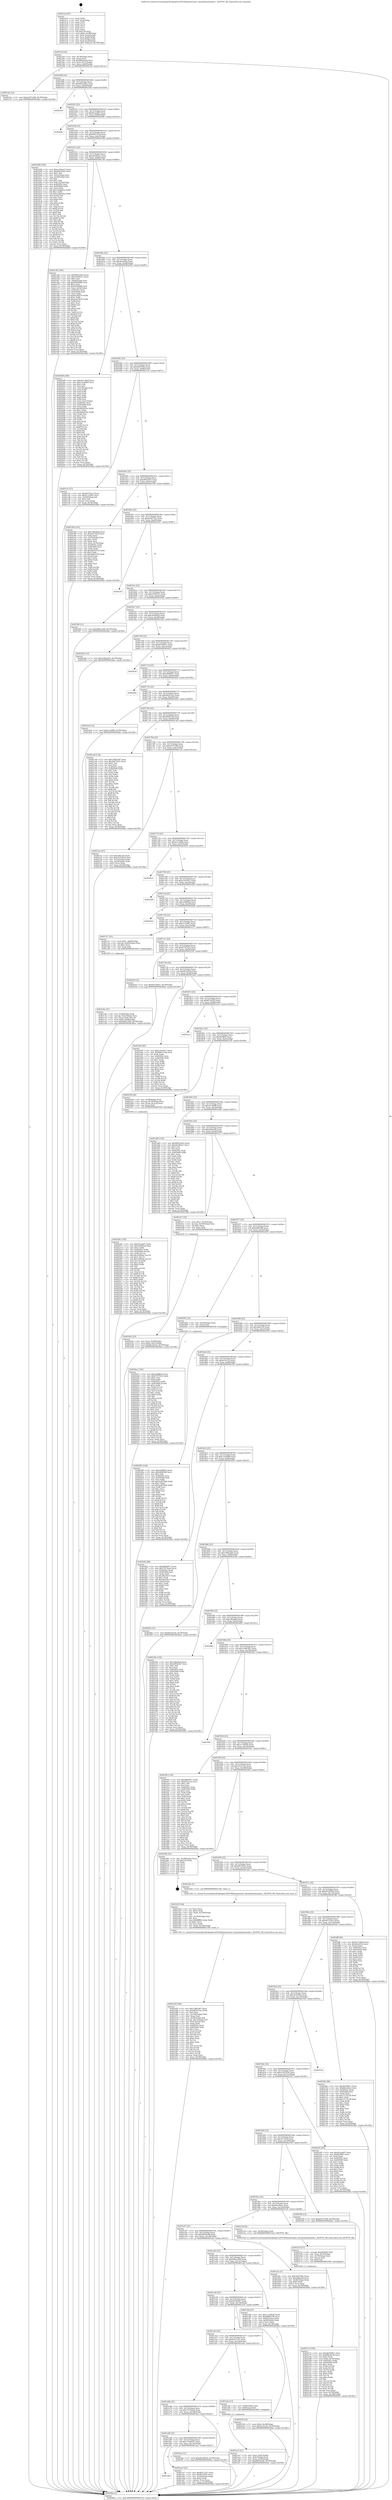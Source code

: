 digraph "0x4015c0" {
  label = "0x4015c0 (/mnt/c/Users/mathe/Desktop/tcc/POCII/binaries/extr_linuxfsdevptsinode.c_DEVPTS_SB_Final-ollvm.out::main(0))"
  labelloc = "t"
  node[shape=record]

  Entry [label="",width=0.3,height=0.3,shape=circle,fillcolor=black,style=filled]
  "0x4015ef" [label="{
     0x4015ef [23]\l
     | [instrs]\l
     &nbsp;&nbsp;0x4015ef \<+3\>: mov -0x78(%rbp),%eax\l
     &nbsp;&nbsp;0x4015f2 \<+2\>: mov %eax,%ecx\l
     &nbsp;&nbsp;0x4015f4 \<+6\>: sub $0x88badc04,%ecx\l
     &nbsp;&nbsp;0x4015fa \<+3\>: mov %eax,-0x7c(%rbp)\l
     &nbsp;&nbsp;0x4015fd \<+3\>: mov %ecx,-0x80(%rbp)\l
     &nbsp;&nbsp;0x401600 \<+6\>: je 00000000004021de \<main+0xc1e\>\l
  }"]
  "0x4021de" [label="{
     0x4021de [12]\l
     | [instrs]\l
     &nbsp;&nbsp;0x4021de \<+7\>: movl $0xdc971268,-0x78(%rbp)\l
     &nbsp;&nbsp;0x4021e5 \<+5\>: jmp 00000000004026be \<main+0x10fe\>\l
  }"]
  "0x401606" [label="{
     0x401606 [25]\l
     | [instrs]\l
     &nbsp;&nbsp;0x401606 \<+5\>: jmp 000000000040160b \<main+0x4b\>\l
     &nbsp;&nbsp;0x40160b \<+3\>: mov -0x7c(%rbp),%eax\l
     &nbsp;&nbsp;0x40160e \<+5\>: sub $0x9081d3b3,%eax\l
     &nbsp;&nbsp;0x401613 \<+6\>: mov %eax,-0x84(%rbp)\l
     &nbsp;&nbsp;0x401619 \<+6\>: je 00000000004025e9 \<main+0x1029\>\l
  }"]
  Exit [label="",width=0.3,height=0.3,shape=circle,fillcolor=black,style=filled,peripheries=2]
  "0x4025e9" [label="{
     0x4025e9\l
  }", style=dashed]
  "0x40161f" [label="{
     0x40161f [25]\l
     | [instrs]\l
     &nbsp;&nbsp;0x40161f \<+5\>: jmp 0000000000401624 \<main+0x64\>\l
     &nbsp;&nbsp;0x401624 \<+3\>: mov -0x7c(%rbp),%eax\l
     &nbsp;&nbsp;0x401627 \<+5\>: sub $0x92aaa0f7,%eax\l
     &nbsp;&nbsp;0x40162c \<+6\>: mov %eax,-0x88(%rbp)\l
     &nbsp;&nbsp;0x401632 \<+6\>: je 000000000040266c \<main+0x10ac\>\l
  }"]
  "0x4024a1" [label="{
     0x4024a1 [142]\l
     | [instrs]\l
     &nbsp;&nbsp;0x4024a1 \<+5\>: mov $0xea99f8cb,%ecx\l
     &nbsp;&nbsp;0x4024a6 \<+5\>: mov $0xf5787b52,%edx\l
     &nbsp;&nbsp;0x4024ab \<+3\>: mov $0x1,%sil\l
     &nbsp;&nbsp;0x4024ae \<+3\>: xor %r8d,%r8d\l
     &nbsp;&nbsp;0x4024b1 \<+8\>: mov 0x40505c,%r9d\l
     &nbsp;&nbsp;0x4024b9 \<+8\>: mov 0x405060,%r10d\l
     &nbsp;&nbsp;0x4024c1 \<+4\>: sub $0x1,%r8d\l
     &nbsp;&nbsp;0x4024c5 \<+3\>: mov %r9d,%r11d\l
     &nbsp;&nbsp;0x4024c8 \<+3\>: add %r8d,%r11d\l
     &nbsp;&nbsp;0x4024cb \<+4\>: imul %r11d,%r9d\l
     &nbsp;&nbsp;0x4024cf \<+4\>: and $0x1,%r9d\l
     &nbsp;&nbsp;0x4024d3 \<+4\>: cmp $0x0,%r9d\l
     &nbsp;&nbsp;0x4024d7 \<+3\>: sete %bl\l
     &nbsp;&nbsp;0x4024da \<+4\>: cmp $0xa,%r10d\l
     &nbsp;&nbsp;0x4024de \<+4\>: setl %r14b\l
     &nbsp;&nbsp;0x4024e2 \<+3\>: mov %bl,%r15b\l
     &nbsp;&nbsp;0x4024e5 \<+4\>: xor $0xff,%r15b\l
     &nbsp;&nbsp;0x4024e9 \<+3\>: mov %r14b,%r12b\l
     &nbsp;&nbsp;0x4024ec \<+4\>: xor $0xff,%r12b\l
     &nbsp;&nbsp;0x4024f0 \<+4\>: xor $0x1,%sil\l
     &nbsp;&nbsp;0x4024f4 \<+3\>: mov %r15b,%r13b\l
     &nbsp;&nbsp;0x4024f7 \<+4\>: and $0xff,%r13b\l
     &nbsp;&nbsp;0x4024fb \<+3\>: and %sil,%bl\l
     &nbsp;&nbsp;0x4024fe \<+3\>: mov %r12b,%al\l
     &nbsp;&nbsp;0x402501 \<+2\>: and $0xff,%al\l
     &nbsp;&nbsp;0x402503 \<+3\>: and %sil,%r14b\l
     &nbsp;&nbsp;0x402506 \<+3\>: or %bl,%r13b\l
     &nbsp;&nbsp;0x402509 \<+3\>: or %r14b,%al\l
     &nbsp;&nbsp;0x40250c \<+3\>: xor %al,%r13b\l
     &nbsp;&nbsp;0x40250f \<+3\>: or %r12b,%r15b\l
     &nbsp;&nbsp;0x402512 \<+4\>: xor $0xff,%r15b\l
     &nbsp;&nbsp;0x402516 \<+4\>: or $0x1,%sil\l
     &nbsp;&nbsp;0x40251a \<+3\>: and %sil,%r15b\l
     &nbsp;&nbsp;0x40251d \<+3\>: or %r15b,%r13b\l
     &nbsp;&nbsp;0x402520 \<+4\>: test $0x1,%r13b\l
     &nbsp;&nbsp;0x402524 \<+3\>: cmovne %edx,%ecx\l
     &nbsp;&nbsp;0x402527 \<+3\>: mov %ecx,-0x78(%rbp)\l
     &nbsp;&nbsp;0x40252a \<+5\>: jmp 00000000004026be \<main+0x10fe\>\l
  }"]
  "0x40266c" [label="{
     0x40266c\l
  }", style=dashed]
  "0x401638" [label="{
     0x401638 [25]\l
     | [instrs]\l
     &nbsp;&nbsp;0x401638 \<+5\>: jmp 000000000040163d \<main+0x7d\>\l
     &nbsp;&nbsp;0x40163d \<+3\>: mov -0x7c(%rbp),%eax\l
     &nbsp;&nbsp;0x401640 \<+5\>: sub $0x9997a7ad,%eax\l
     &nbsp;&nbsp;0x401645 \<+6\>: mov %eax,-0x8c(%rbp)\l
     &nbsp;&nbsp;0x40164b \<+6\>: je 0000000000401b98 \<main+0x5d8\>\l
  }"]
  "0x40226c" [label="{
     0x40226c [150]\l
     | [instrs]\l
     &nbsp;&nbsp;0x40226c \<+5\>: mov $0x92aaa0f7,%edx\l
     &nbsp;&nbsp;0x402271 \<+5\>: mov $0xc65d92a9,%esi\l
     &nbsp;&nbsp;0x402276 \<+3\>: mov $0x1,%r8b\l
     &nbsp;&nbsp;0x402279 \<+8\>: mov 0x40505c,%r9d\l
     &nbsp;&nbsp;0x402281 \<+8\>: mov 0x405060,%r10d\l
     &nbsp;&nbsp;0x402289 \<+3\>: mov %r9d,%r11d\l
     &nbsp;&nbsp;0x40228c \<+7\>: add $0x31ff29ac,%r11d\l
     &nbsp;&nbsp;0x402293 \<+4\>: sub $0x1,%r11d\l
     &nbsp;&nbsp;0x402297 \<+7\>: sub $0x31ff29ac,%r11d\l
     &nbsp;&nbsp;0x40229e \<+4\>: imul %r11d,%r9d\l
     &nbsp;&nbsp;0x4022a2 \<+4\>: and $0x1,%r9d\l
     &nbsp;&nbsp;0x4022a6 \<+4\>: cmp $0x0,%r9d\l
     &nbsp;&nbsp;0x4022aa \<+3\>: sete %bl\l
     &nbsp;&nbsp;0x4022ad \<+4\>: cmp $0xa,%r10d\l
     &nbsp;&nbsp;0x4022b1 \<+4\>: setl %r14b\l
     &nbsp;&nbsp;0x4022b5 \<+3\>: mov %bl,%r15b\l
     &nbsp;&nbsp;0x4022b8 \<+4\>: xor $0xff,%r15b\l
     &nbsp;&nbsp;0x4022bc \<+3\>: mov %r14b,%r12b\l
     &nbsp;&nbsp;0x4022bf \<+4\>: xor $0xff,%r12b\l
     &nbsp;&nbsp;0x4022c3 \<+4\>: xor $0x0,%r8b\l
     &nbsp;&nbsp;0x4022c7 \<+3\>: mov %r15b,%r13b\l
     &nbsp;&nbsp;0x4022ca \<+4\>: and $0x0,%r13b\l
     &nbsp;&nbsp;0x4022ce \<+3\>: and %r8b,%bl\l
     &nbsp;&nbsp;0x4022d1 \<+3\>: mov %r12b,%al\l
     &nbsp;&nbsp;0x4022d4 \<+2\>: and $0x0,%al\l
     &nbsp;&nbsp;0x4022d6 \<+3\>: and %r8b,%r14b\l
     &nbsp;&nbsp;0x4022d9 \<+3\>: or %bl,%r13b\l
     &nbsp;&nbsp;0x4022dc \<+3\>: or %r14b,%al\l
     &nbsp;&nbsp;0x4022df \<+3\>: xor %al,%r13b\l
     &nbsp;&nbsp;0x4022e2 \<+3\>: or %r12b,%r15b\l
     &nbsp;&nbsp;0x4022e5 \<+4\>: xor $0xff,%r15b\l
     &nbsp;&nbsp;0x4022e9 \<+4\>: or $0x0,%r8b\l
     &nbsp;&nbsp;0x4022ed \<+3\>: and %r8b,%r15b\l
     &nbsp;&nbsp;0x4022f0 \<+3\>: or %r15b,%r13b\l
     &nbsp;&nbsp;0x4022f3 \<+4\>: test $0x1,%r13b\l
     &nbsp;&nbsp;0x4022f7 \<+3\>: cmovne %esi,%edx\l
     &nbsp;&nbsp;0x4022fa \<+3\>: mov %edx,-0x78(%rbp)\l
     &nbsp;&nbsp;0x4022fd \<+5\>: jmp 00000000004026be \<main+0x10fe\>\l
  }"]
  "0x401b98" [label="{
     0x401b98 [164]\l
     | [instrs]\l
     &nbsp;&nbsp;0x401b98 \<+5\>: mov $0xe1616ea7,%eax\l
     &nbsp;&nbsp;0x401b9d \<+5\>: mov $0xb0d762fe,%ecx\l
     &nbsp;&nbsp;0x401ba2 \<+2\>: mov $0x1,%dl\l
     &nbsp;&nbsp;0x401ba4 \<+3\>: mov -0x5c(%rbp),%esi\l
     &nbsp;&nbsp;0x401ba7 \<+3\>: cmp -0x50(%rbp),%esi\l
     &nbsp;&nbsp;0x401baa \<+4\>: setl %dil\l
     &nbsp;&nbsp;0x401bae \<+4\>: and $0x1,%dil\l
     &nbsp;&nbsp;0x401bb2 \<+4\>: mov %dil,-0x29(%rbp)\l
     &nbsp;&nbsp;0x401bb6 \<+7\>: mov 0x40505c,%esi\l
     &nbsp;&nbsp;0x401bbd \<+8\>: mov 0x405060,%r8d\l
     &nbsp;&nbsp;0x401bc5 \<+3\>: mov %esi,%r9d\l
     &nbsp;&nbsp;0x401bc8 \<+7\>: add $0x1d3bbd5a,%r9d\l
     &nbsp;&nbsp;0x401bcf \<+4\>: sub $0x1,%r9d\l
     &nbsp;&nbsp;0x401bd3 \<+7\>: sub $0x1d3bbd5a,%r9d\l
     &nbsp;&nbsp;0x401bda \<+4\>: imul %r9d,%esi\l
     &nbsp;&nbsp;0x401bde \<+3\>: and $0x1,%esi\l
     &nbsp;&nbsp;0x401be1 \<+3\>: cmp $0x0,%esi\l
     &nbsp;&nbsp;0x401be4 \<+4\>: sete %dil\l
     &nbsp;&nbsp;0x401be8 \<+4\>: cmp $0xa,%r8d\l
     &nbsp;&nbsp;0x401bec \<+4\>: setl %r10b\l
     &nbsp;&nbsp;0x401bf0 \<+3\>: mov %dil,%r11b\l
     &nbsp;&nbsp;0x401bf3 \<+4\>: xor $0xff,%r11b\l
     &nbsp;&nbsp;0x401bf7 \<+3\>: mov %r10b,%bl\l
     &nbsp;&nbsp;0x401bfa \<+3\>: xor $0xff,%bl\l
     &nbsp;&nbsp;0x401bfd \<+3\>: xor $0x1,%dl\l
     &nbsp;&nbsp;0x401c00 \<+3\>: mov %r11b,%r14b\l
     &nbsp;&nbsp;0x401c03 \<+4\>: and $0xff,%r14b\l
     &nbsp;&nbsp;0x401c07 \<+3\>: and %dl,%dil\l
     &nbsp;&nbsp;0x401c0a \<+3\>: mov %bl,%r15b\l
     &nbsp;&nbsp;0x401c0d \<+4\>: and $0xff,%r15b\l
     &nbsp;&nbsp;0x401c11 \<+3\>: and %dl,%r10b\l
     &nbsp;&nbsp;0x401c14 \<+3\>: or %dil,%r14b\l
     &nbsp;&nbsp;0x401c17 \<+3\>: or %r10b,%r15b\l
     &nbsp;&nbsp;0x401c1a \<+3\>: xor %r15b,%r14b\l
     &nbsp;&nbsp;0x401c1d \<+3\>: or %bl,%r11b\l
     &nbsp;&nbsp;0x401c20 \<+4\>: xor $0xff,%r11b\l
     &nbsp;&nbsp;0x401c24 \<+3\>: or $0x1,%dl\l
     &nbsp;&nbsp;0x401c27 \<+3\>: and %dl,%r11b\l
     &nbsp;&nbsp;0x401c2a \<+3\>: or %r11b,%r14b\l
     &nbsp;&nbsp;0x401c2d \<+4\>: test $0x1,%r14b\l
     &nbsp;&nbsp;0x401c31 \<+3\>: cmovne %ecx,%eax\l
     &nbsp;&nbsp;0x401c34 \<+3\>: mov %eax,-0x78(%rbp)\l
     &nbsp;&nbsp;0x401c37 \<+5\>: jmp 00000000004026be \<main+0x10fe\>\l
  }"]
  "0x401651" [label="{
     0x401651 [25]\l
     | [instrs]\l
     &nbsp;&nbsp;0x401651 \<+5\>: jmp 0000000000401656 \<main+0x96\>\l
     &nbsp;&nbsp;0x401656 \<+3\>: mov -0x7c(%rbp),%eax\l
     &nbsp;&nbsp;0x401659 \<+5\>: sub $0xa61962a1,%eax\l
     &nbsp;&nbsp;0x40165e \<+6\>: mov %eax,-0x90(%rbp)\l
     &nbsp;&nbsp;0x401664 \<+6\>: je 0000000000401e5b \<main+0x89b\>\l
  }"]
  "0x40217a" [label="{
     0x40217a [100]\l
     | [instrs]\l
     &nbsp;&nbsp;0x40217a \<+5\>: mov $0xd4189811,%esi\l
     &nbsp;&nbsp;0x40217f \<+5\>: mov $0x88badc04,%ecx\l
     &nbsp;&nbsp;0x402184 \<+2\>: xor %edx,%edx\l
     &nbsp;&nbsp;0x402186 \<+7\>: movl $0x0,-0x74(%rbp)\l
     &nbsp;&nbsp;0x40218d \<+8\>: mov 0x40505c,%r8d\l
     &nbsp;&nbsp;0x402195 \<+8\>: mov 0x405060,%r9d\l
     &nbsp;&nbsp;0x40219d \<+3\>: sub $0x1,%edx\l
     &nbsp;&nbsp;0x4021a0 \<+3\>: mov %r8d,%r10d\l
     &nbsp;&nbsp;0x4021a3 \<+3\>: add %edx,%r10d\l
     &nbsp;&nbsp;0x4021a6 \<+4\>: imul %r10d,%r8d\l
     &nbsp;&nbsp;0x4021aa \<+4\>: and $0x1,%r8d\l
     &nbsp;&nbsp;0x4021ae \<+4\>: cmp $0x0,%r8d\l
     &nbsp;&nbsp;0x4021b2 \<+4\>: sete %r11b\l
     &nbsp;&nbsp;0x4021b6 \<+4\>: cmp $0xa,%r9d\l
     &nbsp;&nbsp;0x4021ba \<+3\>: setl %bl\l
     &nbsp;&nbsp;0x4021bd \<+3\>: mov %r11b,%r14b\l
     &nbsp;&nbsp;0x4021c0 \<+3\>: and %bl,%r14b\l
     &nbsp;&nbsp;0x4021c3 \<+3\>: xor %bl,%r11b\l
     &nbsp;&nbsp;0x4021c6 \<+3\>: or %r11b,%r14b\l
     &nbsp;&nbsp;0x4021c9 \<+4\>: test $0x1,%r14b\l
     &nbsp;&nbsp;0x4021cd \<+3\>: cmovne %ecx,%esi\l
     &nbsp;&nbsp;0x4021d0 \<+3\>: mov %esi,-0x78(%rbp)\l
     &nbsp;&nbsp;0x4021d3 \<+6\>: mov %eax,-0x148(%rbp)\l
     &nbsp;&nbsp;0x4021d9 \<+5\>: jmp 00000000004026be \<main+0x10fe\>\l
  }"]
  "0x401e5b" [label="{
     0x401e5b [165]\l
     | [instrs]\l
     &nbsp;&nbsp;0x401e5b \<+5\>: mov $0x9081d3b3,%eax\l
     &nbsp;&nbsp;0x401e60 \<+5\>: mov $0xc0299311,%ecx\l
     &nbsp;&nbsp;0x401e65 \<+2\>: mov $0x1,%dl\l
     &nbsp;&nbsp;0x401e67 \<+3\>: mov -0x64(%rbp),%esi\l
     &nbsp;&nbsp;0x401e6a \<+6\>: add $0x905fb9b8,%esi\l
     &nbsp;&nbsp;0x401e70 \<+3\>: add $0x1,%esi\l
     &nbsp;&nbsp;0x401e73 \<+6\>: sub $0x905fb9b8,%esi\l
     &nbsp;&nbsp;0x401e79 \<+3\>: mov %esi,-0x64(%rbp)\l
     &nbsp;&nbsp;0x401e7c \<+7\>: mov 0x40505c,%esi\l
     &nbsp;&nbsp;0x401e83 \<+7\>: mov 0x405060,%edi\l
     &nbsp;&nbsp;0x401e8a \<+3\>: mov %esi,%r8d\l
     &nbsp;&nbsp;0x401e8d \<+7\>: sub $0xbac65b76,%r8d\l
     &nbsp;&nbsp;0x401e94 \<+4\>: sub $0x1,%r8d\l
     &nbsp;&nbsp;0x401e98 \<+7\>: add $0xbac65b76,%r8d\l
     &nbsp;&nbsp;0x401e9f \<+4\>: imul %r8d,%esi\l
     &nbsp;&nbsp;0x401ea3 \<+3\>: and $0x1,%esi\l
     &nbsp;&nbsp;0x401ea6 \<+3\>: cmp $0x0,%esi\l
     &nbsp;&nbsp;0x401ea9 \<+4\>: sete %r9b\l
     &nbsp;&nbsp;0x401ead \<+3\>: cmp $0xa,%edi\l
     &nbsp;&nbsp;0x401eb0 \<+4\>: setl %r10b\l
     &nbsp;&nbsp;0x401eb4 \<+3\>: mov %r9b,%r11b\l
     &nbsp;&nbsp;0x401eb7 \<+4\>: xor $0xff,%r11b\l
     &nbsp;&nbsp;0x401ebb \<+3\>: mov %r10b,%bl\l
     &nbsp;&nbsp;0x401ebe \<+3\>: xor $0xff,%bl\l
     &nbsp;&nbsp;0x401ec1 \<+3\>: xor $0x0,%dl\l
     &nbsp;&nbsp;0x401ec4 \<+3\>: mov %r11b,%r14b\l
     &nbsp;&nbsp;0x401ec7 \<+4\>: and $0x0,%r14b\l
     &nbsp;&nbsp;0x401ecb \<+3\>: and %dl,%r9b\l
     &nbsp;&nbsp;0x401ece \<+3\>: mov %bl,%r15b\l
     &nbsp;&nbsp;0x401ed1 \<+4\>: and $0x0,%r15b\l
     &nbsp;&nbsp;0x401ed5 \<+3\>: and %dl,%r10b\l
     &nbsp;&nbsp;0x401ed8 \<+3\>: or %r9b,%r14b\l
     &nbsp;&nbsp;0x401edb \<+3\>: or %r10b,%r15b\l
     &nbsp;&nbsp;0x401ede \<+3\>: xor %r15b,%r14b\l
     &nbsp;&nbsp;0x401ee1 \<+3\>: or %bl,%r11b\l
     &nbsp;&nbsp;0x401ee4 \<+4\>: xor $0xff,%r11b\l
     &nbsp;&nbsp;0x401ee8 \<+3\>: or $0x0,%dl\l
     &nbsp;&nbsp;0x401eeb \<+3\>: and %dl,%r11b\l
     &nbsp;&nbsp;0x401eee \<+3\>: or %r11b,%r14b\l
     &nbsp;&nbsp;0x401ef1 \<+4\>: test $0x1,%r14b\l
     &nbsp;&nbsp;0x401ef5 \<+3\>: cmovne %ecx,%eax\l
     &nbsp;&nbsp;0x401ef8 \<+3\>: mov %eax,-0x78(%rbp)\l
     &nbsp;&nbsp;0x401efb \<+5\>: jmp 00000000004026be \<main+0x10fe\>\l
  }"]
  "0x40166a" [label="{
     0x40166a [25]\l
     | [instrs]\l
     &nbsp;&nbsp;0x40166a \<+5\>: jmp 000000000040166f \<main+0xaf\>\l
     &nbsp;&nbsp;0x40166f \<+3\>: mov -0x7c(%rbp),%eax\l
     &nbsp;&nbsp;0x401672 \<+5\>: sub $0xa6ac81fa,%eax\l
     &nbsp;&nbsp;0x401677 \<+6\>: mov %eax,-0x94(%rbp)\l
     &nbsp;&nbsp;0x40167d \<+6\>: je 0000000000402049 \<main+0xa89\>\l
  }"]
  "0x40215f" [label="{
     0x40215f [27]\l
     | [instrs]\l
     &nbsp;&nbsp;0x40215f \<+10\>: movabs $0x4030b6,%rdi\l
     &nbsp;&nbsp;0x402169 \<+4\>: mov %rax,-0x70(%rbp)\l
     &nbsp;&nbsp;0x40216d \<+4\>: mov -0x70(%rbp),%rax\l
     &nbsp;&nbsp;0x402171 \<+2\>: mov (%rax),%esi\l
     &nbsp;&nbsp;0x402173 \<+2\>: mov $0x0,%al\l
     &nbsp;&nbsp;0x402175 \<+5\>: call 0000000000401040 \<printf@plt\>\l
     | [calls]\l
     &nbsp;&nbsp;0x401040 \{1\} (unknown)\l
  }"]
  "0x402049" [label="{
     0x402049 [169]\l
     | [instrs]\l
     &nbsp;&nbsp;0x402049 \<+5\>: mov $0xdce7a8e8,%eax\l
     &nbsp;&nbsp;0x40204e \<+5\>: mov $0x13c40fb0,%ecx\l
     &nbsp;&nbsp;0x402053 \<+2\>: mov $0x1,%dl\l
     &nbsp;&nbsp;0x402055 \<+2\>: xor %esi,%esi\l
     &nbsp;&nbsp;0x402057 \<+3\>: mov -0x5c(%rbp),%edi\l
     &nbsp;&nbsp;0x40205a \<+3\>: mov %esi,%r8d\l
     &nbsp;&nbsp;0x40205d \<+3\>: sub %edi,%r8d\l
     &nbsp;&nbsp;0x402060 \<+2\>: mov %esi,%edi\l
     &nbsp;&nbsp;0x402062 \<+3\>: sub $0x1,%edi\l
     &nbsp;&nbsp;0x402065 \<+3\>: add %edi,%r8d\l
     &nbsp;&nbsp;0x402068 \<+3\>: sub %r8d,%esi\l
     &nbsp;&nbsp;0x40206b \<+3\>: mov %esi,-0x5c(%rbp)\l
     &nbsp;&nbsp;0x40206e \<+7\>: mov 0x40505c,%esi\l
     &nbsp;&nbsp;0x402075 \<+7\>: mov 0x405060,%edi\l
     &nbsp;&nbsp;0x40207c \<+3\>: mov %esi,%r8d\l
     &nbsp;&nbsp;0x40207f \<+7\>: add $0x449a816c,%r8d\l
     &nbsp;&nbsp;0x402086 \<+4\>: sub $0x1,%r8d\l
     &nbsp;&nbsp;0x40208a \<+7\>: sub $0x449a816c,%r8d\l
     &nbsp;&nbsp;0x402091 \<+4\>: imul %r8d,%esi\l
     &nbsp;&nbsp;0x402095 \<+3\>: and $0x1,%esi\l
     &nbsp;&nbsp;0x402098 \<+3\>: cmp $0x0,%esi\l
     &nbsp;&nbsp;0x40209b \<+4\>: sete %r9b\l
     &nbsp;&nbsp;0x40209f \<+3\>: cmp $0xa,%edi\l
     &nbsp;&nbsp;0x4020a2 \<+4\>: setl %r10b\l
     &nbsp;&nbsp;0x4020a6 \<+3\>: mov %r9b,%r11b\l
     &nbsp;&nbsp;0x4020a9 \<+4\>: xor $0xff,%r11b\l
     &nbsp;&nbsp;0x4020ad \<+3\>: mov %r10b,%bl\l
     &nbsp;&nbsp;0x4020b0 \<+3\>: xor $0xff,%bl\l
     &nbsp;&nbsp;0x4020b3 \<+3\>: xor $0x0,%dl\l
     &nbsp;&nbsp;0x4020b6 \<+3\>: mov %r11b,%r14b\l
     &nbsp;&nbsp;0x4020b9 \<+4\>: and $0x0,%r14b\l
     &nbsp;&nbsp;0x4020bd \<+3\>: and %dl,%r9b\l
     &nbsp;&nbsp;0x4020c0 \<+3\>: mov %bl,%r15b\l
     &nbsp;&nbsp;0x4020c3 \<+4\>: and $0x0,%r15b\l
     &nbsp;&nbsp;0x4020c7 \<+3\>: and %dl,%r10b\l
     &nbsp;&nbsp;0x4020ca \<+3\>: or %r9b,%r14b\l
     &nbsp;&nbsp;0x4020cd \<+3\>: or %r10b,%r15b\l
     &nbsp;&nbsp;0x4020d0 \<+3\>: xor %r15b,%r14b\l
     &nbsp;&nbsp;0x4020d3 \<+3\>: or %bl,%r11b\l
     &nbsp;&nbsp;0x4020d6 \<+4\>: xor $0xff,%r11b\l
     &nbsp;&nbsp;0x4020da \<+3\>: or $0x0,%dl\l
     &nbsp;&nbsp;0x4020dd \<+3\>: and %dl,%r11b\l
     &nbsp;&nbsp;0x4020e0 \<+3\>: or %r11b,%r14b\l
     &nbsp;&nbsp;0x4020e3 \<+4\>: test $0x1,%r14b\l
     &nbsp;&nbsp;0x4020e7 \<+3\>: cmovne %ecx,%eax\l
     &nbsp;&nbsp;0x4020ea \<+3\>: mov %eax,-0x78(%rbp)\l
     &nbsp;&nbsp;0x4020ed \<+5\>: jmp 00000000004026be \<main+0x10fe\>\l
  }"]
  "0x401683" [label="{
     0x401683 [25]\l
     | [instrs]\l
     &nbsp;&nbsp;0x401683 \<+5\>: jmp 0000000000401688 \<main+0xc8\>\l
     &nbsp;&nbsp;0x401688 \<+3\>: mov -0x7c(%rbp),%eax\l
     &nbsp;&nbsp;0x40168b \<+5\>: sub $0xb0d762fe,%eax\l
     &nbsp;&nbsp;0x401690 \<+6\>: mov %eax,-0x98(%rbp)\l
     &nbsp;&nbsp;0x401696 \<+6\>: je 0000000000401c3c \<main+0x67c\>\l
  }"]
  "0x401d5f" [label="{
     0x401d5f [106]\l
     | [instrs]\l
     &nbsp;&nbsp;0x401d5f \<+5\>: mov $0x15681d67,%ecx\l
     &nbsp;&nbsp;0x401d64 \<+5\>: mov $0xd8207ea2,%edx\l
     &nbsp;&nbsp;0x401d69 \<+2\>: xor %esi,%esi\l
     &nbsp;&nbsp;0x401d6b \<+6\>: mov -0x144(%rbp),%edi\l
     &nbsp;&nbsp;0x401d71 \<+3\>: imul %eax,%edi\l
     &nbsp;&nbsp;0x401d74 \<+4\>: mov -0x58(%rbp),%r8\l
     &nbsp;&nbsp;0x401d78 \<+4\>: movslq -0x5c(%rbp),%r9\l
     &nbsp;&nbsp;0x401d7c \<+4\>: mov (%r8,%r9,8),%r8\l
     &nbsp;&nbsp;0x401d80 \<+3\>: mov %edi,(%r8)\l
     &nbsp;&nbsp;0x401d83 \<+7\>: mov 0x40505c,%eax\l
     &nbsp;&nbsp;0x401d8a \<+7\>: mov 0x405060,%edi\l
     &nbsp;&nbsp;0x401d91 \<+3\>: sub $0x1,%esi\l
     &nbsp;&nbsp;0x401d94 \<+3\>: mov %eax,%r10d\l
     &nbsp;&nbsp;0x401d97 \<+3\>: add %esi,%r10d\l
     &nbsp;&nbsp;0x401d9a \<+4\>: imul %r10d,%eax\l
     &nbsp;&nbsp;0x401d9e \<+3\>: and $0x1,%eax\l
     &nbsp;&nbsp;0x401da1 \<+3\>: cmp $0x0,%eax\l
     &nbsp;&nbsp;0x401da4 \<+4\>: sete %r11b\l
     &nbsp;&nbsp;0x401da8 \<+3\>: cmp $0xa,%edi\l
     &nbsp;&nbsp;0x401dab \<+3\>: setl %bl\l
     &nbsp;&nbsp;0x401dae \<+3\>: mov %r11b,%r14b\l
     &nbsp;&nbsp;0x401db1 \<+3\>: and %bl,%r14b\l
     &nbsp;&nbsp;0x401db4 \<+3\>: xor %bl,%r11b\l
     &nbsp;&nbsp;0x401db7 \<+3\>: or %r11b,%r14b\l
     &nbsp;&nbsp;0x401dba \<+4\>: test $0x1,%r14b\l
     &nbsp;&nbsp;0x401dbe \<+3\>: cmovne %edx,%ecx\l
     &nbsp;&nbsp;0x401dc1 \<+3\>: mov %ecx,-0x78(%rbp)\l
     &nbsp;&nbsp;0x401dc4 \<+5\>: jmp 00000000004026be \<main+0x10fe\>\l
  }"]
  "0x401c3c" [label="{
     0x401c3c [27]\l
     | [instrs]\l
     &nbsp;&nbsp;0x401c3c \<+5\>: mov $0x46755ac3,%eax\l
     &nbsp;&nbsp;0x401c41 \<+5\>: mov $0xf13128f1,%ecx\l
     &nbsp;&nbsp;0x401c46 \<+3\>: mov -0x29(%rbp),%dl\l
     &nbsp;&nbsp;0x401c49 \<+3\>: test $0x1,%dl\l
     &nbsp;&nbsp;0x401c4c \<+3\>: cmovne %ecx,%eax\l
     &nbsp;&nbsp;0x401c4f \<+3\>: mov %eax,-0x78(%rbp)\l
     &nbsp;&nbsp;0x401c52 \<+5\>: jmp 00000000004026be \<main+0x10fe\>\l
  }"]
  "0x40169c" [label="{
     0x40169c [25]\l
     | [instrs]\l
     &nbsp;&nbsp;0x40169c \<+5\>: jmp 00000000004016a1 \<main+0xe1\>\l
     &nbsp;&nbsp;0x4016a1 \<+3\>: mov -0x7c(%rbp),%eax\l
     &nbsp;&nbsp;0x4016a4 \<+5\>: sub $0xb99343d7,%eax\l
     &nbsp;&nbsp;0x4016a9 \<+6\>: mov %eax,-0x9c(%rbp)\l
     &nbsp;&nbsp;0x4016af \<+6\>: je 0000000000402394 \<main+0xdd4\>\l
  }"]
  "0x401d33" [label="{
     0x401d33 [44]\l
     | [instrs]\l
     &nbsp;&nbsp;0x401d33 \<+2\>: xor %ecx,%ecx\l
     &nbsp;&nbsp;0x401d35 \<+5\>: mov $0x2,%edx\l
     &nbsp;&nbsp;0x401d3a \<+6\>: mov %edx,-0x140(%rbp)\l
     &nbsp;&nbsp;0x401d40 \<+1\>: cltd\l
     &nbsp;&nbsp;0x401d41 \<+6\>: mov -0x140(%rbp),%esi\l
     &nbsp;&nbsp;0x401d47 \<+2\>: idiv %esi\l
     &nbsp;&nbsp;0x401d49 \<+6\>: imul $0xfffffffe,%edx,%edx\l
     &nbsp;&nbsp;0x401d4f \<+3\>: sub $0x1,%ecx\l
     &nbsp;&nbsp;0x401d52 \<+2\>: sub %ecx,%edx\l
     &nbsp;&nbsp;0x401d54 \<+6\>: mov %edx,-0x144(%rbp)\l
     &nbsp;&nbsp;0x401d5a \<+5\>: call 0000000000401160 \<next_i\>\l
     | [calls]\l
     &nbsp;&nbsp;0x401160 \{1\} (/mnt/c/Users/mathe/Desktop/tcc/POCII/binaries/extr_linuxfsdevptsinode.c_DEVPTS_SB_Final-ollvm.out::next_i)\l
  }"]
  "0x402394" [label="{
     0x402394 [101]\l
     | [instrs]\l
     &nbsp;&nbsp;0x402394 \<+5\>: mov $0x14fba8ad,%eax\l
     &nbsp;&nbsp;0x402399 \<+5\>: mov $0x5d71f22f,%ecx\l
     &nbsp;&nbsp;0x40239e \<+2\>: xor %edx,%edx\l
     &nbsp;&nbsp;0x4023a0 \<+3\>: mov -0x74(%rbp),%esi\l
     &nbsp;&nbsp;0x4023a3 \<+3\>: sub $0x1,%edx\l
     &nbsp;&nbsp;0x4023a6 \<+2\>: sub %edx,%esi\l
     &nbsp;&nbsp;0x4023a8 \<+3\>: mov %esi,-0x74(%rbp)\l
     &nbsp;&nbsp;0x4023ab \<+7\>: mov 0x40505c,%edx\l
     &nbsp;&nbsp;0x4023b2 \<+7\>: mov 0x405060,%esi\l
     &nbsp;&nbsp;0x4023b9 \<+2\>: mov %edx,%edi\l
     &nbsp;&nbsp;0x4023bb \<+6\>: add $0x3b643703,%edi\l
     &nbsp;&nbsp;0x4023c1 \<+3\>: sub $0x1,%edi\l
     &nbsp;&nbsp;0x4023c4 \<+6\>: sub $0x3b643703,%edi\l
     &nbsp;&nbsp;0x4023ca \<+3\>: imul %edi,%edx\l
     &nbsp;&nbsp;0x4023cd \<+3\>: and $0x1,%edx\l
     &nbsp;&nbsp;0x4023d0 \<+3\>: cmp $0x0,%edx\l
     &nbsp;&nbsp;0x4023d3 \<+4\>: sete %r8b\l
     &nbsp;&nbsp;0x4023d7 \<+3\>: cmp $0xa,%esi\l
     &nbsp;&nbsp;0x4023da \<+4\>: setl %r9b\l
     &nbsp;&nbsp;0x4023de \<+3\>: mov %r8b,%r10b\l
     &nbsp;&nbsp;0x4023e1 \<+3\>: and %r9b,%r10b\l
     &nbsp;&nbsp;0x4023e4 \<+3\>: xor %r9b,%r8b\l
     &nbsp;&nbsp;0x4023e7 \<+3\>: or %r8b,%r10b\l
     &nbsp;&nbsp;0x4023ea \<+4\>: test $0x1,%r10b\l
     &nbsp;&nbsp;0x4023ee \<+3\>: cmovne %ecx,%eax\l
     &nbsp;&nbsp;0x4023f1 \<+3\>: mov %eax,-0x78(%rbp)\l
     &nbsp;&nbsp;0x4023f4 \<+5\>: jmp 00000000004026be \<main+0x10fe\>\l
  }"]
  "0x4016b5" [label="{
     0x4016b5 [25]\l
     | [instrs]\l
     &nbsp;&nbsp;0x4016b5 \<+5\>: jmp 00000000004016ba \<main+0xfa\>\l
     &nbsp;&nbsp;0x4016ba \<+3\>: mov -0x7c(%rbp),%eax\l
     &nbsp;&nbsp;0x4016bd \<+5\>: sub $0xba09755c,%eax\l
     &nbsp;&nbsp;0x4016c2 \<+6\>: mov %eax,-0xa0(%rbp)\l
     &nbsp;&nbsp;0x4016c8 \<+6\>: je 0000000000402547 \<main+0xf87\>\l
  }"]
  "0x401c6e" [label="{
     0x401c6e [31]\l
     | [instrs]\l
     &nbsp;&nbsp;0x401c6e \<+4\>: mov -0x58(%rbp),%rdi\l
     &nbsp;&nbsp;0x401c72 \<+4\>: movslq -0x5c(%rbp),%rcx\l
     &nbsp;&nbsp;0x401c76 \<+4\>: mov %rax,(%rdi,%rcx,8)\l
     &nbsp;&nbsp;0x401c7a \<+7\>: movl $0x0,-0x64(%rbp)\l
     &nbsp;&nbsp;0x401c81 \<+7\>: movl $0x6981e399,-0x78(%rbp)\l
     &nbsp;&nbsp;0x401c88 \<+5\>: jmp 00000000004026be \<main+0x10fe\>\l
  }"]
  "0x402547" [label="{
     0x402547\l
  }", style=dashed]
  "0x4016ce" [label="{
     0x4016ce [25]\l
     | [instrs]\l
     &nbsp;&nbsp;0x4016ce \<+5\>: jmp 00000000004016d3 \<main+0x113\>\l
     &nbsp;&nbsp;0x4016d3 \<+3\>: mov -0x7c(%rbp),%eax\l
     &nbsp;&nbsp;0x4016d6 \<+5\>: sub $0xc0299311,%eax\l
     &nbsp;&nbsp;0x4016db \<+6\>: mov %eax,-0xa4(%rbp)\l
     &nbsp;&nbsp;0x4016e1 \<+6\>: je 0000000000401f00 \<main+0x940\>\l
  }"]
  "0x401b2e" [label="{
     0x401b2e [23]\l
     | [instrs]\l
     &nbsp;&nbsp;0x401b2e \<+4\>: mov %rax,-0x58(%rbp)\l
     &nbsp;&nbsp;0x401b32 \<+7\>: movl $0x0,-0x5c(%rbp)\l
     &nbsp;&nbsp;0x401b39 \<+7\>: movl $0xf6ea91e6,-0x78(%rbp)\l
     &nbsp;&nbsp;0x401b40 \<+5\>: jmp 00000000004026be \<main+0x10fe\>\l
  }"]
  "0x401f00" [label="{
     0x401f00 [12]\l
     | [instrs]\l
     &nbsp;&nbsp;0x401f00 \<+7\>: movl $0x6981e399,-0x78(%rbp)\l
     &nbsp;&nbsp;0x401f07 \<+5\>: jmp 00000000004026be \<main+0x10fe\>\l
  }"]
  "0x4016e7" [label="{
     0x4016e7 [25]\l
     | [instrs]\l
     &nbsp;&nbsp;0x4016e7 \<+5\>: jmp 00000000004016ec \<main+0x12c\>\l
     &nbsp;&nbsp;0x4016ec \<+3\>: mov -0x7c(%rbp),%eax\l
     &nbsp;&nbsp;0x4016ef \<+5\>: sub $0xc65d92a9,%eax\l
     &nbsp;&nbsp;0x4016f4 \<+6\>: mov %eax,-0xa8(%rbp)\l
     &nbsp;&nbsp;0x4016fa \<+6\>: je 0000000000402302 \<main+0xd42\>\l
  }"]
  "0x401ae7" [label="{
     0x401ae7 [21]\l
     | [instrs]\l
     &nbsp;&nbsp;0x401ae7 \<+3\>: mov %eax,-0x4c(%rbp)\l
     &nbsp;&nbsp;0x401aea \<+3\>: mov -0x4c(%rbp),%eax\l
     &nbsp;&nbsp;0x401aed \<+3\>: mov %eax,-0x30(%rbp)\l
     &nbsp;&nbsp;0x401af0 \<+7\>: movl $0x6893dc98,-0x78(%rbp)\l
     &nbsp;&nbsp;0x401af7 \<+5\>: jmp 00000000004026be \<main+0x10fe\>\l
  }"]
  "0x402302" [label="{
     0x402302 [12]\l
     | [instrs]\l
     &nbsp;&nbsp;0x402302 \<+7\>: movl $0x148bae85,-0x78(%rbp)\l
     &nbsp;&nbsp;0x402309 \<+5\>: jmp 00000000004026be \<main+0x10fe\>\l
  }"]
  "0x401700" [label="{
     0x401700 [25]\l
     | [instrs]\l
     &nbsp;&nbsp;0x401700 \<+5\>: jmp 0000000000401705 \<main+0x145\>\l
     &nbsp;&nbsp;0x401705 \<+3\>: mov -0x7c(%rbp),%eax\l
     &nbsp;&nbsp;0x401708 \<+5\>: sub $0xd4189811,%eax\l
     &nbsp;&nbsp;0x40170d \<+6\>: mov %eax,-0xac(%rbp)\l
     &nbsp;&nbsp;0x401713 \<+6\>: je 000000000040262f \<main+0x106f\>\l
  }"]
  "0x4015c0" [label="{
     0x4015c0 [47]\l
     | [instrs]\l
     &nbsp;&nbsp;0x4015c0 \<+1\>: push %rbp\l
     &nbsp;&nbsp;0x4015c1 \<+3\>: mov %rsp,%rbp\l
     &nbsp;&nbsp;0x4015c4 \<+2\>: push %r15\l
     &nbsp;&nbsp;0x4015c6 \<+2\>: push %r14\l
     &nbsp;&nbsp;0x4015c8 \<+2\>: push %r13\l
     &nbsp;&nbsp;0x4015ca \<+2\>: push %r12\l
     &nbsp;&nbsp;0x4015cc \<+1\>: push %rbx\l
     &nbsp;&nbsp;0x4015cd \<+7\>: sub $0x138,%rsp\l
     &nbsp;&nbsp;0x4015d4 \<+7\>: movl $0x0,-0x38(%rbp)\l
     &nbsp;&nbsp;0x4015db \<+3\>: mov %edi,-0x3c(%rbp)\l
     &nbsp;&nbsp;0x4015de \<+4\>: mov %rsi,-0x48(%rbp)\l
     &nbsp;&nbsp;0x4015e2 \<+3\>: mov -0x3c(%rbp),%edi\l
     &nbsp;&nbsp;0x4015e5 \<+3\>: mov %edi,-0x34(%rbp)\l
     &nbsp;&nbsp;0x4015e8 \<+7\>: movl $0x77bdd1d3,-0x78(%rbp)\l
  }"]
  "0x40262f" [label="{
     0x40262f\l
  }", style=dashed]
  "0x401719" [label="{
     0x401719 [25]\l
     | [instrs]\l
     &nbsp;&nbsp;0x401719 \<+5\>: jmp 000000000040171e \<main+0x15e\>\l
     &nbsp;&nbsp;0x40171e \<+3\>: mov -0x7c(%rbp),%eax\l
     &nbsp;&nbsp;0x401721 \<+5\>: sub $0xd4804f17,%eax\l
     &nbsp;&nbsp;0x401726 \<+6\>: mov %eax,-0xb0(%rbp)\l
     &nbsp;&nbsp;0x40172c \<+6\>: je 000000000040260a \<main+0x104a\>\l
  }"]
  "0x4026be" [label="{
     0x4026be [5]\l
     | [instrs]\l
     &nbsp;&nbsp;0x4026be \<+5\>: jmp 00000000004015ef \<main+0x2f\>\l
  }"]
  "0x40260a" [label="{
     0x40260a\l
  }", style=dashed]
  "0x401732" [label="{
     0x401732 [25]\l
     | [instrs]\l
     &nbsp;&nbsp;0x401732 \<+5\>: jmp 0000000000401737 \<main+0x177\>\l
     &nbsp;&nbsp;0x401737 \<+3\>: mov -0x7c(%rbp),%eax\l
     &nbsp;&nbsp;0x40173a \<+5\>: sub $0xd8207ea2,%eax\l
     &nbsp;&nbsp;0x40173f \<+6\>: mov %eax,-0xb4(%rbp)\l
     &nbsp;&nbsp;0x401745 \<+6\>: je 0000000000401dc9 \<main+0x809\>\l
  }"]
  "0x401a9d" [label="{
     0x401a9d\l
  }", style=dashed]
  "0x401dc9" [label="{
     0x401dc9 [12]\l
     | [instrs]\l
     &nbsp;&nbsp;0x401dc9 \<+7\>: movl $0x21cb999,-0x78(%rbp)\l
     &nbsp;&nbsp;0x401dd0 \<+5\>: jmp 00000000004026be \<main+0x10fe\>\l
  }"]
  "0x40174b" [label="{
     0x40174b [25]\l
     | [instrs]\l
     &nbsp;&nbsp;0x40174b \<+5\>: jmp 0000000000401750 \<main+0x190\>\l
     &nbsp;&nbsp;0x401750 \<+3\>: mov -0x7c(%rbp),%eax\l
     &nbsp;&nbsp;0x401753 \<+5\>: sub $0xd89827f4,%eax\l
     &nbsp;&nbsp;0x401758 \<+6\>: mov %eax,-0xb8(%rbp)\l
     &nbsp;&nbsp;0x40175e \<+6\>: je 0000000000401ca8 \<main+0x6e8\>\l
  }"]
  "0x401aa7" [label="{
     0x401aa7 [27]\l
     | [instrs]\l
     &nbsp;&nbsp;0x401aa7 \<+5\>: mov $0x6f3c7a51,%eax\l
     &nbsp;&nbsp;0x401aac \<+5\>: mov $0xff51d305,%ecx\l
     &nbsp;&nbsp;0x401ab1 \<+3\>: mov -0x34(%rbp),%edx\l
     &nbsp;&nbsp;0x401ab4 \<+3\>: cmp $0x2,%edx\l
     &nbsp;&nbsp;0x401ab7 \<+3\>: cmovne %ecx,%eax\l
     &nbsp;&nbsp;0x401aba \<+3\>: mov %eax,-0x78(%rbp)\l
     &nbsp;&nbsp;0x401abd \<+5\>: jmp 00000000004026be \<main+0x10fe\>\l
  }"]
  "0x401ca8" [label="{
     0x401ca8 [134]\l
     | [instrs]\l
     &nbsp;&nbsp;0x401ca8 \<+5\>: mov $0x15681d67,%eax\l
     &nbsp;&nbsp;0x401cad \<+5\>: mov $0x40672b5e,%ecx\l
     &nbsp;&nbsp;0x401cb2 \<+2\>: mov $0x1,%dl\l
     &nbsp;&nbsp;0x401cb4 \<+2\>: xor %esi,%esi\l
     &nbsp;&nbsp;0x401cb6 \<+7\>: mov 0x40505c,%edi\l
     &nbsp;&nbsp;0x401cbd \<+8\>: mov 0x405060,%r8d\l
     &nbsp;&nbsp;0x401cc5 \<+3\>: sub $0x1,%esi\l
     &nbsp;&nbsp;0x401cc8 \<+3\>: mov %edi,%r9d\l
     &nbsp;&nbsp;0x401ccb \<+3\>: add %esi,%r9d\l
     &nbsp;&nbsp;0x401cce \<+4\>: imul %r9d,%edi\l
     &nbsp;&nbsp;0x401cd2 \<+3\>: and $0x1,%edi\l
     &nbsp;&nbsp;0x401cd5 \<+3\>: cmp $0x0,%edi\l
     &nbsp;&nbsp;0x401cd8 \<+4\>: sete %r10b\l
     &nbsp;&nbsp;0x401cdc \<+4\>: cmp $0xa,%r8d\l
     &nbsp;&nbsp;0x401ce0 \<+4\>: setl %r11b\l
     &nbsp;&nbsp;0x401ce4 \<+3\>: mov %r10b,%bl\l
     &nbsp;&nbsp;0x401ce7 \<+3\>: xor $0xff,%bl\l
     &nbsp;&nbsp;0x401cea \<+3\>: mov %r11b,%r14b\l
     &nbsp;&nbsp;0x401ced \<+4\>: xor $0xff,%r14b\l
     &nbsp;&nbsp;0x401cf1 \<+3\>: xor $0x0,%dl\l
     &nbsp;&nbsp;0x401cf4 \<+3\>: mov %bl,%r15b\l
     &nbsp;&nbsp;0x401cf7 \<+4\>: and $0x0,%r15b\l
     &nbsp;&nbsp;0x401cfb \<+3\>: and %dl,%r10b\l
     &nbsp;&nbsp;0x401cfe \<+3\>: mov %r14b,%r12b\l
     &nbsp;&nbsp;0x401d01 \<+4\>: and $0x0,%r12b\l
     &nbsp;&nbsp;0x401d05 \<+3\>: and %dl,%r11b\l
     &nbsp;&nbsp;0x401d08 \<+3\>: or %r10b,%r15b\l
     &nbsp;&nbsp;0x401d0b \<+3\>: or %r11b,%r12b\l
     &nbsp;&nbsp;0x401d0e \<+3\>: xor %r12b,%r15b\l
     &nbsp;&nbsp;0x401d11 \<+3\>: or %r14b,%bl\l
     &nbsp;&nbsp;0x401d14 \<+3\>: xor $0xff,%bl\l
     &nbsp;&nbsp;0x401d17 \<+3\>: or $0x0,%dl\l
     &nbsp;&nbsp;0x401d1a \<+2\>: and %dl,%bl\l
     &nbsp;&nbsp;0x401d1c \<+3\>: or %bl,%r15b\l
     &nbsp;&nbsp;0x401d1f \<+4\>: test $0x1,%r15b\l
     &nbsp;&nbsp;0x401d23 \<+3\>: cmovne %ecx,%eax\l
     &nbsp;&nbsp;0x401d26 \<+3\>: mov %eax,-0x78(%rbp)\l
     &nbsp;&nbsp;0x401d29 \<+5\>: jmp 00000000004026be \<main+0x10fe\>\l
  }"]
  "0x401764" [label="{
     0x401764 [25]\l
     | [instrs]\l
     &nbsp;&nbsp;0x401764 \<+5\>: jmp 0000000000401769 \<main+0x1a9\>\l
     &nbsp;&nbsp;0x401769 \<+3\>: mov -0x7c(%rbp),%eax\l
     &nbsp;&nbsp;0x40176c \<+5\>: sub $0xdc971268,%eax\l
     &nbsp;&nbsp;0x401771 \<+6\>: mov %eax,-0xbc(%rbp)\l
     &nbsp;&nbsp;0x401777 \<+6\>: je 00000000004021ea \<main+0xc2a\>\l
  }"]
  "0x401a84" [label="{
     0x401a84 [25]\l
     | [instrs]\l
     &nbsp;&nbsp;0x401a84 \<+5\>: jmp 0000000000401a89 \<main+0x4c9\>\l
     &nbsp;&nbsp;0x401a89 \<+3\>: mov -0x7c(%rbp),%eax\l
     &nbsp;&nbsp;0x401a8c \<+5\>: sub $0x77bdd1d3,%eax\l
     &nbsp;&nbsp;0x401a91 \<+6\>: mov %eax,-0x13c(%rbp)\l
     &nbsp;&nbsp;0x401a97 \<+6\>: je 0000000000401aa7 \<main+0x4e7\>\l
  }"]
  "0x4021ea" [label="{
     0x4021ea [27]\l
     | [instrs]\l
     &nbsp;&nbsp;0x4021ea \<+5\>: mov $0x5d0ccd5,%eax\l
     &nbsp;&nbsp;0x4021ef \<+5\>: mov $0x55353224,%ecx\l
     &nbsp;&nbsp;0x4021f4 \<+3\>: mov -0x74(%rbp),%edx\l
     &nbsp;&nbsp;0x4021f7 \<+3\>: cmp -0x50(%rbp),%edx\l
     &nbsp;&nbsp;0x4021fa \<+3\>: cmovl %ecx,%eax\l
     &nbsp;&nbsp;0x4021fd \<+3\>: mov %eax,-0x78(%rbp)\l
     &nbsp;&nbsp;0x402200 \<+5\>: jmp 00000000004026be \<main+0x10fe\>\l
  }"]
  "0x40177d" [label="{
     0x40177d [25]\l
     | [instrs]\l
     &nbsp;&nbsp;0x40177d \<+5\>: jmp 0000000000401782 \<main+0x1c2\>\l
     &nbsp;&nbsp;0x401782 \<+3\>: mov -0x7c(%rbp),%eax\l
     &nbsp;&nbsp;0x401785 \<+5\>: sub $0xdce7a8e8,%eax\l
     &nbsp;&nbsp;0x40178a \<+6\>: mov %eax,-0xc0(%rbp)\l
     &nbsp;&nbsp;0x401790 \<+6\>: je 0000000000402616 \<main+0x1056\>\l
  }"]
  "0x401fea" [label="{
     0x401fea [12]\l
     | [instrs]\l
     &nbsp;&nbsp;0x401fea \<+7\>: movl $0x46229054,-0x78(%rbp)\l
     &nbsp;&nbsp;0x401ff1 \<+5\>: jmp 00000000004026be \<main+0x10fe\>\l
  }"]
  "0x402616" [label="{
     0x402616\l
  }", style=dashed]
  "0x401796" [label="{
     0x401796 [25]\l
     | [instrs]\l
     &nbsp;&nbsp;0x401796 \<+5\>: jmp 000000000040179b \<main+0x1db\>\l
     &nbsp;&nbsp;0x40179b \<+3\>: mov -0x7c(%rbp),%eax\l
     &nbsp;&nbsp;0x40179e \<+5\>: sub $0xe1616ea7,%eax\l
     &nbsp;&nbsp;0x4017a3 \<+6\>: mov %eax,-0xc4(%rbp)\l
     &nbsp;&nbsp;0x4017a9 \<+6\>: je 0000000000402580 \<main+0xfc0\>\l
  }"]
  "0x401a6b" [label="{
     0x401a6b [25]\l
     | [instrs]\l
     &nbsp;&nbsp;0x401a6b \<+5\>: jmp 0000000000401a70 \<main+0x4b0\>\l
     &nbsp;&nbsp;0x401a70 \<+3\>: mov -0x7c(%rbp),%eax\l
     &nbsp;&nbsp;0x401a73 \<+5\>: sub $0x75574ac0,%eax\l
     &nbsp;&nbsp;0x401a78 \<+6\>: mov %eax,-0x138(%rbp)\l
     &nbsp;&nbsp;0x401a7e \<+6\>: je 0000000000401fea \<main+0xa2a\>\l
  }"]
  "0x402580" [label="{
     0x402580\l
  }", style=dashed]
  "0x4017af" [label="{
     0x4017af [25]\l
     | [instrs]\l
     &nbsp;&nbsp;0x4017af \<+5\>: jmp 00000000004017b4 \<main+0x1f4\>\l
     &nbsp;&nbsp;0x4017b4 \<+3\>: mov -0x7c(%rbp),%eax\l
     &nbsp;&nbsp;0x4017b7 \<+5\>: sub $0xea99f8cb,%eax\l
     &nbsp;&nbsp;0x4017bc \<+6\>: mov %eax,-0xc8(%rbp)\l
     &nbsp;&nbsp;0x4017c2 \<+6\>: je 00000000004026ab \<main+0x10eb\>\l
  }"]
  "0x401ada" [label="{
     0x401ada [13]\l
     | [instrs]\l
     &nbsp;&nbsp;0x401ada \<+4\>: mov -0x48(%rbp),%rax\l
     &nbsp;&nbsp;0x401ade \<+4\>: mov 0x8(%rax),%rdi\l
     &nbsp;&nbsp;0x401ae2 \<+5\>: call 0000000000401060 \<atoi@plt\>\l
     | [calls]\l
     &nbsp;&nbsp;0x401060 \{1\} (unknown)\l
  }"]
  "0x4026ab" [label="{
     0x4026ab\l
  }", style=dashed]
  "0x4017c8" [label="{
     0x4017c8 [25]\l
     | [instrs]\l
     &nbsp;&nbsp;0x4017c8 \<+5\>: jmp 00000000004017cd \<main+0x20d\>\l
     &nbsp;&nbsp;0x4017cd \<+3\>: mov -0x7c(%rbp),%eax\l
     &nbsp;&nbsp;0x4017d0 \<+5\>: sub $0xf13128f1,%eax\l
     &nbsp;&nbsp;0x4017d5 \<+6\>: mov %eax,-0xcc(%rbp)\l
     &nbsp;&nbsp;0x4017db \<+6\>: je 0000000000401c57 \<main+0x697\>\l
  }"]
  "0x401a52" [label="{
     0x401a52 [25]\l
     | [instrs]\l
     &nbsp;&nbsp;0x401a52 \<+5\>: jmp 0000000000401a57 \<main+0x497\>\l
     &nbsp;&nbsp;0x401a57 \<+3\>: mov -0x7c(%rbp),%eax\l
     &nbsp;&nbsp;0x401a5a \<+5\>: sub $0x6f3c7a51,%eax\l
     &nbsp;&nbsp;0x401a5f \<+6\>: mov %eax,-0x134(%rbp)\l
     &nbsp;&nbsp;0x401a65 \<+6\>: je 0000000000401ada \<main+0x51a\>\l
  }"]
  "0x401c57" [label="{
     0x401c57 [23]\l
     | [instrs]\l
     &nbsp;&nbsp;0x401c57 \<+7\>: movl $0x1,-0x60(%rbp)\l
     &nbsp;&nbsp;0x401c5e \<+4\>: movslq -0x60(%rbp),%rax\l
     &nbsp;&nbsp;0x401c62 \<+4\>: shl $0x2,%rax\l
     &nbsp;&nbsp;0x401c66 \<+3\>: mov %rax,%rdi\l
     &nbsp;&nbsp;0x401c69 \<+5\>: call 0000000000401050 \<malloc@plt\>\l
     | [calls]\l
     &nbsp;&nbsp;0x401050 \{1\} (unknown)\l
  }"]
  "0x4017e1" [label="{
     0x4017e1 [25]\l
     | [instrs]\l
     &nbsp;&nbsp;0x4017e1 \<+5\>: jmp 00000000004017e6 \<main+0x226\>\l
     &nbsp;&nbsp;0x4017e6 \<+3\>: mov -0x7c(%rbp),%eax\l
     &nbsp;&nbsp;0x4017e9 \<+5\>: sub $0xf5787b52,%eax\l
     &nbsp;&nbsp;0x4017ee \<+6\>: mov %eax,-0xd0(%rbp)\l
     &nbsp;&nbsp;0x4017f4 \<+6\>: je 000000000040252f \<main+0xf6f\>\l
  }"]
  "0x402558" [label="{
     0x402558 [19]\l
     | [instrs]\l
     &nbsp;&nbsp;0x402558 \<+7\>: movl $0x0,-0x38(%rbp)\l
     &nbsp;&nbsp;0x40255f \<+7\>: movl $0x35cf1e22,-0x78(%rbp)\l
     &nbsp;&nbsp;0x402566 \<+5\>: jmp 00000000004026be \<main+0x10fe\>\l
  }"]
  "0x40252f" [label="{
     0x40252f [12]\l
     | [instrs]\l
     &nbsp;&nbsp;0x40252f \<+7\>: movl $0x6d79eb07,-0x78(%rbp)\l
     &nbsp;&nbsp;0x402536 \<+5\>: jmp 00000000004026be \<main+0x10fe\>\l
  }"]
  "0x4017fa" [label="{
     0x4017fa [25]\l
     | [instrs]\l
     &nbsp;&nbsp;0x4017fa \<+5\>: jmp 00000000004017ff \<main+0x23f\>\l
     &nbsp;&nbsp;0x4017ff \<+3\>: mov -0x7c(%rbp),%eax\l
     &nbsp;&nbsp;0x401802 \<+5\>: sub $0xf6ea91e6,%eax\l
     &nbsp;&nbsp;0x401807 \<+6\>: mov %eax,-0xd4(%rbp)\l
     &nbsp;&nbsp;0x40180d \<+6\>: je 0000000000401b45 \<main+0x585\>\l
  }"]
  "0x401a39" [label="{
     0x401a39 [25]\l
     | [instrs]\l
     &nbsp;&nbsp;0x401a39 \<+5\>: jmp 0000000000401a3e \<main+0x47e\>\l
     &nbsp;&nbsp;0x401a3e \<+3\>: mov -0x7c(%rbp),%eax\l
     &nbsp;&nbsp;0x401a41 \<+5\>: sub $0x6d79eb07,%eax\l
     &nbsp;&nbsp;0x401a46 \<+6\>: mov %eax,-0x130(%rbp)\l
     &nbsp;&nbsp;0x401a4c \<+6\>: je 0000000000402558 \<main+0xf98\>\l
  }"]
  "0x401b45" [label="{
     0x401b45 [83]\l
     | [instrs]\l
     &nbsp;&nbsp;0x401b45 \<+5\>: mov $0xe1616ea7,%eax\l
     &nbsp;&nbsp;0x401b4a \<+5\>: mov $0x9997a7ad,%ecx\l
     &nbsp;&nbsp;0x401b4f \<+2\>: xor %edx,%edx\l
     &nbsp;&nbsp;0x401b51 \<+7\>: mov 0x40505c,%esi\l
     &nbsp;&nbsp;0x401b58 \<+7\>: mov 0x405060,%edi\l
     &nbsp;&nbsp;0x401b5f \<+3\>: sub $0x1,%edx\l
     &nbsp;&nbsp;0x401b62 \<+3\>: mov %esi,%r8d\l
     &nbsp;&nbsp;0x401b65 \<+3\>: add %edx,%r8d\l
     &nbsp;&nbsp;0x401b68 \<+4\>: imul %r8d,%esi\l
     &nbsp;&nbsp;0x401b6c \<+3\>: and $0x1,%esi\l
     &nbsp;&nbsp;0x401b6f \<+3\>: cmp $0x0,%esi\l
     &nbsp;&nbsp;0x401b72 \<+4\>: sete %r9b\l
     &nbsp;&nbsp;0x401b76 \<+3\>: cmp $0xa,%edi\l
     &nbsp;&nbsp;0x401b79 \<+4\>: setl %r10b\l
     &nbsp;&nbsp;0x401b7d \<+3\>: mov %r9b,%r11b\l
     &nbsp;&nbsp;0x401b80 \<+3\>: and %r10b,%r11b\l
     &nbsp;&nbsp;0x401b83 \<+3\>: xor %r10b,%r9b\l
     &nbsp;&nbsp;0x401b86 \<+3\>: or %r9b,%r11b\l
     &nbsp;&nbsp;0x401b89 \<+4\>: test $0x1,%r11b\l
     &nbsp;&nbsp;0x401b8d \<+3\>: cmovne %ecx,%eax\l
     &nbsp;&nbsp;0x401b90 \<+3\>: mov %eax,-0x78(%rbp)\l
     &nbsp;&nbsp;0x401b93 \<+5\>: jmp 00000000004026be \<main+0x10fe\>\l
  }"]
  "0x401813" [label="{
     0x401813 [25]\l
     | [instrs]\l
     &nbsp;&nbsp;0x401813 \<+5\>: jmp 0000000000401818 \<main+0x258\>\l
     &nbsp;&nbsp;0x401818 \<+3\>: mov -0x7c(%rbp),%eax\l
     &nbsp;&nbsp;0x40181b \<+5\>: sub $0xff51d305,%eax\l
     &nbsp;&nbsp;0x401820 \<+6\>: mov %eax,-0xd8(%rbp)\l
     &nbsp;&nbsp;0x401826 \<+6\>: je 0000000000401ac2 \<main+0x502\>\l
  }"]
  "0x401c8d" [label="{
     0x401c8d [27]\l
     | [instrs]\l
     &nbsp;&nbsp;0x401c8d \<+5\>: mov $0x1c136020,%eax\l
     &nbsp;&nbsp;0x401c92 \<+5\>: mov $0xd89827f4,%ecx\l
     &nbsp;&nbsp;0x401c97 \<+3\>: mov -0x64(%rbp),%edx\l
     &nbsp;&nbsp;0x401c9a \<+3\>: cmp -0x60(%rbp),%edx\l
     &nbsp;&nbsp;0x401c9d \<+3\>: cmovl %ecx,%eax\l
     &nbsp;&nbsp;0x401ca0 \<+3\>: mov %eax,-0x78(%rbp)\l
     &nbsp;&nbsp;0x401ca3 \<+5\>: jmp 00000000004026be \<main+0x10fe\>\l
  }"]
  "0x401ac2" [label="{
     0x401ac2\l
  }", style=dashed]
  "0x40182c" [label="{
     0x40182c [25]\l
     | [instrs]\l
     &nbsp;&nbsp;0x40182c \<+5\>: jmp 0000000000401831 \<main+0x271\>\l
     &nbsp;&nbsp;0x401831 \<+3\>: mov -0x7c(%rbp),%eax\l
     &nbsp;&nbsp;0x401834 \<+5\>: sub $0xffa3ff95,%eax\l
     &nbsp;&nbsp;0x401839 \<+6\>: mov %eax,-0xdc(%rbp)\l
     &nbsp;&nbsp;0x40183f \<+6\>: je 0000000000402258 \<main+0xc98\>\l
  }"]
  "0x401a20" [label="{
     0x401a20 [25]\l
     | [instrs]\l
     &nbsp;&nbsp;0x401a20 \<+5\>: jmp 0000000000401a25 \<main+0x465\>\l
     &nbsp;&nbsp;0x401a25 \<+3\>: mov -0x7c(%rbp),%eax\l
     &nbsp;&nbsp;0x401a28 \<+5\>: sub $0x6981e399,%eax\l
     &nbsp;&nbsp;0x401a2d \<+6\>: mov %eax,-0x12c(%rbp)\l
     &nbsp;&nbsp;0x401a33 \<+6\>: je 0000000000401c8d \<main+0x6cd\>\l
  }"]
  "0x402258" [label="{
     0x402258 [20]\l
     | [instrs]\l
     &nbsp;&nbsp;0x402258 \<+4\>: mov -0x58(%rbp),%rax\l
     &nbsp;&nbsp;0x40225c \<+4\>: movslq -0x74(%rbp),%rcx\l
     &nbsp;&nbsp;0x402260 \<+4\>: mov (%rax,%rcx,8),%rax\l
     &nbsp;&nbsp;0x402264 \<+3\>: mov %rax,%rdi\l
     &nbsp;&nbsp;0x402267 \<+5\>: call 0000000000401030 \<free@plt\>\l
     | [calls]\l
     &nbsp;&nbsp;0x401030 \{1\} (unknown)\l
  }"]
  "0x401845" [label="{
     0x401845 [25]\l
     | [instrs]\l
     &nbsp;&nbsp;0x401845 \<+5\>: jmp 000000000040184a \<main+0x28a\>\l
     &nbsp;&nbsp;0x40184a \<+3\>: mov -0x7c(%rbp),%eax\l
     &nbsp;&nbsp;0x40184d \<+5\>: sub $0x21cb999,%eax\l
     &nbsp;&nbsp;0x401852 \<+6\>: mov %eax,-0xe0(%rbp)\l
     &nbsp;&nbsp;0x401858 \<+6\>: je 0000000000401dd5 \<main+0x815\>\l
  }"]
  "0x401afc" [label="{
     0x401afc [27]\l
     | [instrs]\l
     &nbsp;&nbsp;0x401afc \<+5\>: mov $0x54c9344c,%eax\l
     &nbsp;&nbsp;0x401b01 \<+5\>: mov $0x268ae0d,%ecx\l
     &nbsp;&nbsp;0x401b06 \<+3\>: mov -0x30(%rbp),%edx\l
     &nbsp;&nbsp;0x401b09 \<+3\>: cmp $0x0,%edx\l
     &nbsp;&nbsp;0x401b0c \<+3\>: cmove %ecx,%eax\l
     &nbsp;&nbsp;0x401b0f \<+3\>: mov %eax,-0x78(%rbp)\l
     &nbsp;&nbsp;0x401b12 \<+5\>: jmp 00000000004026be \<main+0x10fe\>\l
  }"]
  "0x401dd5" [label="{
     0x401dd5 [134]\l
     | [instrs]\l
     &nbsp;&nbsp;0x401dd5 \<+5\>: mov $0x9081d3b3,%eax\l
     &nbsp;&nbsp;0x401dda \<+5\>: mov $0xa61962a1,%ecx\l
     &nbsp;&nbsp;0x401ddf \<+2\>: mov $0x1,%dl\l
     &nbsp;&nbsp;0x401de1 \<+2\>: xor %esi,%esi\l
     &nbsp;&nbsp;0x401de3 \<+7\>: mov 0x40505c,%edi\l
     &nbsp;&nbsp;0x401dea \<+8\>: mov 0x405060,%r8d\l
     &nbsp;&nbsp;0x401df2 \<+3\>: sub $0x1,%esi\l
     &nbsp;&nbsp;0x401df5 \<+3\>: mov %edi,%r9d\l
     &nbsp;&nbsp;0x401df8 \<+3\>: add %esi,%r9d\l
     &nbsp;&nbsp;0x401dfb \<+4\>: imul %r9d,%edi\l
     &nbsp;&nbsp;0x401dff \<+3\>: and $0x1,%edi\l
     &nbsp;&nbsp;0x401e02 \<+3\>: cmp $0x0,%edi\l
     &nbsp;&nbsp;0x401e05 \<+4\>: sete %r10b\l
     &nbsp;&nbsp;0x401e09 \<+4\>: cmp $0xa,%r8d\l
     &nbsp;&nbsp;0x401e0d \<+4\>: setl %r11b\l
     &nbsp;&nbsp;0x401e11 \<+3\>: mov %r10b,%bl\l
     &nbsp;&nbsp;0x401e14 \<+3\>: xor $0xff,%bl\l
     &nbsp;&nbsp;0x401e17 \<+3\>: mov %r11b,%r14b\l
     &nbsp;&nbsp;0x401e1a \<+4\>: xor $0xff,%r14b\l
     &nbsp;&nbsp;0x401e1e \<+3\>: xor $0x1,%dl\l
     &nbsp;&nbsp;0x401e21 \<+3\>: mov %bl,%r15b\l
     &nbsp;&nbsp;0x401e24 \<+4\>: and $0xff,%r15b\l
     &nbsp;&nbsp;0x401e28 \<+3\>: and %dl,%r10b\l
     &nbsp;&nbsp;0x401e2b \<+3\>: mov %r14b,%r12b\l
     &nbsp;&nbsp;0x401e2e \<+4\>: and $0xff,%r12b\l
     &nbsp;&nbsp;0x401e32 \<+3\>: and %dl,%r11b\l
     &nbsp;&nbsp;0x401e35 \<+3\>: or %r10b,%r15b\l
     &nbsp;&nbsp;0x401e38 \<+3\>: or %r11b,%r12b\l
     &nbsp;&nbsp;0x401e3b \<+3\>: xor %r12b,%r15b\l
     &nbsp;&nbsp;0x401e3e \<+3\>: or %r14b,%bl\l
     &nbsp;&nbsp;0x401e41 \<+3\>: xor $0xff,%bl\l
     &nbsp;&nbsp;0x401e44 \<+3\>: or $0x1,%dl\l
     &nbsp;&nbsp;0x401e47 \<+2\>: and %dl,%bl\l
     &nbsp;&nbsp;0x401e49 \<+3\>: or %bl,%r15b\l
     &nbsp;&nbsp;0x401e4c \<+4\>: test $0x1,%r15b\l
     &nbsp;&nbsp;0x401e50 \<+3\>: cmovne %ecx,%eax\l
     &nbsp;&nbsp;0x401e53 \<+3\>: mov %eax,-0x78(%rbp)\l
     &nbsp;&nbsp;0x401e56 \<+5\>: jmp 00000000004026be \<main+0x10fe\>\l
  }"]
  "0x40185e" [label="{
     0x40185e [25]\l
     | [instrs]\l
     &nbsp;&nbsp;0x40185e \<+5\>: jmp 0000000000401863 \<main+0x2a3\>\l
     &nbsp;&nbsp;0x401863 \<+3\>: mov -0x7c(%rbp),%eax\l
     &nbsp;&nbsp;0x401866 \<+5\>: sub $0x268ae0d,%eax\l
     &nbsp;&nbsp;0x40186b \<+6\>: mov %eax,-0xe4(%rbp)\l
     &nbsp;&nbsp;0x401871 \<+6\>: je 0000000000401b17 \<main+0x557\>\l
  }"]
  "0x401a07" [label="{
     0x401a07 [25]\l
     | [instrs]\l
     &nbsp;&nbsp;0x401a07 \<+5\>: jmp 0000000000401a0c \<main+0x44c\>\l
     &nbsp;&nbsp;0x401a0c \<+3\>: mov -0x7c(%rbp),%eax\l
     &nbsp;&nbsp;0x401a0f \<+5\>: sub $0x6893dc98,%eax\l
     &nbsp;&nbsp;0x401a14 \<+6\>: mov %eax,-0x128(%rbp)\l
     &nbsp;&nbsp;0x401a1a \<+6\>: je 0000000000401afc \<main+0x53c\>\l
  }"]
  "0x401b17" [label="{
     0x401b17 [23]\l
     | [instrs]\l
     &nbsp;&nbsp;0x401b17 \<+7\>: movl $0x1,-0x50(%rbp)\l
     &nbsp;&nbsp;0x401b1e \<+4\>: movslq -0x50(%rbp),%rax\l
     &nbsp;&nbsp;0x401b22 \<+4\>: shl $0x3,%rax\l
     &nbsp;&nbsp;0x401b26 \<+3\>: mov %rax,%rdi\l
     &nbsp;&nbsp;0x401b29 \<+5\>: call 0000000000401050 \<malloc@plt\>\l
     | [calls]\l
     &nbsp;&nbsp;0x401050 \{1\} (unknown)\l
  }"]
  "0x401877" [label="{
     0x401877 [25]\l
     | [instrs]\l
     &nbsp;&nbsp;0x401877 \<+5\>: jmp 000000000040187c \<main+0x2bc\>\l
     &nbsp;&nbsp;0x40187c \<+3\>: mov -0x7c(%rbp),%eax\l
     &nbsp;&nbsp;0x40187f \<+5\>: sub $0x4489349,%eax\l
     &nbsp;&nbsp;0x401884 \<+6\>: mov %eax,-0xe8(%rbp)\l
     &nbsp;&nbsp;0x40188a \<+6\>: je 0000000000402495 \<main+0xed5\>\l
  }"]
  "0x402156" [label="{
     0x402156 [9]\l
     | [instrs]\l
     &nbsp;&nbsp;0x402156 \<+4\>: mov -0x58(%rbp),%rdi\l
     &nbsp;&nbsp;0x40215a \<+5\>: call 00000000004015a0 \<DEVPTS_SB\>\l
     | [calls]\l
     &nbsp;&nbsp;0x4015a0 \{1\} (/mnt/c/Users/mathe/Desktop/tcc/POCII/binaries/extr_linuxfsdevptsinode.c_DEVPTS_SB_Final-ollvm.out::DEVPTS_SB)\l
  }"]
  "0x402495" [label="{
     0x402495 [12]\l
     | [instrs]\l
     &nbsp;&nbsp;0x402495 \<+4\>: mov -0x58(%rbp),%rax\l
     &nbsp;&nbsp;0x402499 \<+3\>: mov %rax,%rdi\l
     &nbsp;&nbsp;0x40249c \<+5\>: call 0000000000401030 \<free@plt\>\l
     | [calls]\l
     &nbsp;&nbsp;0x401030 \{1\} (unknown)\l
  }"]
  "0x401890" [label="{
     0x401890 [25]\l
     | [instrs]\l
     &nbsp;&nbsp;0x401890 \<+5\>: jmp 0000000000401895 \<main+0x2d5\>\l
     &nbsp;&nbsp;0x401895 \<+3\>: mov -0x7c(%rbp),%eax\l
     &nbsp;&nbsp;0x401898 \<+5\>: sub $0x5d0ccd5,%eax\l
     &nbsp;&nbsp;0x40189d \<+6\>: mov %eax,-0xec(%rbp)\l
     &nbsp;&nbsp;0x4018a3 \<+6\>: je 0000000000402405 \<main+0xe45\>\l
  }"]
  "0x4019ee" [label="{
     0x4019ee [25]\l
     | [instrs]\l
     &nbsp;&nbsp;0x4019ee \<+5\>: jmp 00000000004019f3 \<main+0x433\>\l
     &nbsp;&nbsp;0x4019f3 \<+3\>: mov -0x7c(%rbp),%eax\l
     &nbsp;&nbsp;0x4019f6 \<+5\>: sub $0x66cc9bc2,%eax\l
     &nbsp;&nbsp;0x4019fb \<+6\>: mov %eax,-0x124(%rbp)\l
     &nbsp;&nbsp;0x401a01 \<+6\>: je 0000000000402156 \<main+0xb96\>\l
  }"]
  "0x402405" [label="{
     0x402405 [144]\l
     | [instrs]\l
     &nbsp;&nbsp;0x402405 \<+5\>: mov $0xea99f8cb,%eax\l
     &nbsp;&nbsp;0x40240a \<+5\>: mov $0x4489349,%ecx\l
     &nbsp;&nbsp;0x40240f \<+2\>: mov $0x1,%dl\l
     &nbsp;&nbsp;0x402411 \<+7\>: mov 0x40505c,%esi\l
     &nbsp;&nbsp;0x402418 \<+7\>: mov 0x405060,%edi\l
     &nbsp;&nbsp;0x40241f \<+3\>: mov %esi,%r8d\l
     &nbsp;&nbsp;0x402422 \<+7\>: add $0x2ed070b6,%r8d\l
     &nbsp;&nbsp;0x402429 \<+4\>: sub $0x1,%r8d\l
     &nbsp;&nbsp;0x40242d \<+7\>: sub $0x2ed070b6,%r8d\l
     &nbsp;&nbsp;0x402434 \<+4\>: imul %r8d,%esi\l
     &nbsp;&nbsp;0x402438 \<+3\>: and $0x1,%esi\l
     &nbsp;&nbsp;0x40243b \<+3\>: cmp $0x0,%esi\l
     &nbsp;&nbsp;0x40243e \<+4\>: sete %r9b\l
     &nbsp;&nbsp;0x402442 \<+3\>: cmp $0xa,%edi\l
     &nbsp;&nbsp;0x402445 \<+4\>: setl %r10b\l
     &nbsp;&nbsp;0x402449 \<+3\>: mov %r9b,%r11b\l
     &nbsp;&nbsp;0x40244c \<+4\>: xor $0xff,%r11b\l
     &nbsp;&nbsp;0x402450 \<+3\>: mov %r10b,%bl\l
     &nbsp;&nbsp;0x402453 \<+3\>: xor $0xff,%bl\l
     &nbsp;&nbsp;0x402456 \<+3\>: xor $0x0,%dl\l
     &nbsp;&nbsp;0x402459 \<+3\>: mov %r11b,%r14b\l
     &nbsp;&nbsp;0x40245c \<+4\>: and $0x0,%r14b\l
     &nbsp;&nbsp;0x402460 \<+3\>: and %dl,%r9b\l
     &nbsp;&nbsp;0x402463 \<+3\>: mov %bl,%r15b\l
     &nbsp;&nbsp;0x402466 \<+4\>: and $0x0,%r15b\l
     &nbsp;&nbsp;0x40246a \<+3\>: and %dl,%r10b\l
     &nbsp;&nbsp;0x40246d \<+3\>: or %r9b,%r14b\l
     &nbsp;&nbsp;0x402470 \<+3\>: or %r10b,%r15b\l
     &nbsp;&nbsp;0x402473 \<+3\>: xor %r15b,%r14b\l
     &nbsp;&nbsp;0x402476 \<+3\>: or %bl,%r11b\l
     &nbsp;&nbsp;0x402479 \<+4\>: xor $0xff,%r11b\l
     &nbsp;&nbsp;0x40247d \<+3\>: or $0x0,%dl\l
     &nbsp;&nbsp;0x402480 \<+3\>: and %dl,%r11b\l
     &nbsp;&nbsp;0x402483 \<+3\>: or %r11b,%r14b\l
     &nbsp;&nbsp;0x402486 \<+4\>: test $0x1,%r14b\l
     &nbsp;&nbsp;0x40248a \<+3\>: cmovne %ecx,%eax\l
     &nbsp;&nbsp;0x40248d \<+3\>: mov %eax,-0x78(%rbp)\l
     &nbsp;&nbsp;0x402490 \<+5\>: jmp 00000000004026be \<main+0x10fe\>\l
  }"]
  "0x4018a9" [label="{
     0x4018a9 [25]\l
     | [instrs]\l
     &nbsp;&nbsp;0x4018a9 \<+5\>: jmp 00000000004018ae \<main+0x2ee\>\l
     &nbsp;&nbsp;0x4018ae \<+3\>: mov -0x7c(%rbp),%eax\l
     &nbsp;&nbsp;0x4018b1 \<+5\>: sub $0x633c12a,%eax\l
     &nbsp;&nbsp;0x4018b6 \<+6\>: mov %eax,-0xf0(%rbp)\l
     &nbsp;&nbsp;0x4018bc \<+6\>: je 0000000000401f92 \<main+0x9d2\>\l
  }"]
  "0x4023f9" [label="{
     0x4023f9 [12]\l
     | [instrs]\l
     &nbsp;&nbsp;0x4023f9 \<+7\>: movl $0xdc971268,-0x78(%rbp)\l
     &nbsp;&nbsp;0x402400 \<+5\>: jmp 00000000004026be \<main+0x10fe\>\l
  }"]
  "0x401f92" [label="{
     0x401f92 [88]\l
     | [instrs]\l
     &nbsp;&nbsp;0x401f92 \<+5\>: mov $0xd4804f17,%eax\l
     &nbsp;&nbsp;0x401f97 \<+5\>: mov $0x75574ac0,%ecx\l
     &nbsp;&nbsp;0x401f9c \<+7\>: mov 0x40505c,%edx\l
     &nbsp;&nbsp;0x401fa3 \<+7\>: mov 0x405060,%esi\l
     &nbsp;&nbsp;0x401faa \<+2\>: mov %edx,%edi\l
     &nbsp;&nbsp;0x401fac \<+6\>: sub $0x34b34137,%edi\l
     &nbsp;&nbsp;0x401fb2 \<+3\>: sub $0x1,%edi\l
     &nbsp;&nbsp;0x401fb5 \<+6\>: add $0x34b34137,%edi\l
     &nbsp;&nbsp;0x401fbb \<+3\>: imul %edi,%edx\l
     &nbsp;&nbsp;0x401fbe \<+3\>: and $0x1,%edx\l
     &nbsp;&nbsp;0x401fc1 \<+3\>: cmp $0x0,%edx\l
     &nbsp;&nbsp;0x401fc4 \<+4\>: sete %r8b\l
     &nbsp;&nbsp;0x401fc8 \<+3\>: cmp $0xa,%esi\l
     &nbsp;&nbsp;0x401fcb \<+4\>: setl %r9b\l
     &nbsp;&nbsp;0x401fcf \<+3\>: mov %r8b,%r10b\l
     &nbsp;&nbsp;0x401fd2 \<+3\>: and %r9b,%r10b\l
     &nbsp;&nbsp;0x401fd5 \<+3\>: xor %r9b,%r8b\l
     &nbsp;&nbsp;0x401fd8 \<+3\>: or %r8b,%r10b\l
     &nbsp;&nbsp;0x401fdb \<+4\>: test $0x1,%r10b\l
     &nbsp;&nbsp;0x401fdf \<+3\>: cmovne %ecx,%eax\l
     &nbsp;&nbsp;0x401fe2 \<+3\>: mov %eax,-0x78(%rbp)\l
     &nbsp;&nbsp;0x401fe5 \<+5\>: jmp 00000000004026be \<main+0x10fe\>\l
  }"]
  "0x4018c2" [label="{
     0x4018c2 [25]\l
     | [instrs]\l
     &nbsp;&nbsp;0x4018c2 \<+5\>: jmp 00000000004018c7 \<main+0x307\>\l
     &nbsp;&nbsp;0x4018c7 \<+3\>: mov -0x7c(%rbp),%eax\l
     &nbsp;&nbsp;0x4018ca \<+5\>: sub $0x13c40fb0,%eax\l
     &nbsp;&nbsp;0x4018cf \<+6\>: mov %eax,-0xf4(%rbp)\l
     &nbsp;&nbsp;0x4018d5 \<+6\>: je 00000000004020f2 \<main+0xb32\>\l
  }"]
  "0x4019d5" [label="{
     0x4019d5 [25]\l
     | [instrs]\l
     &nbsp;&nbsp;0x4019d5 \<+5\>: jmp 00000000004019da \<main+0x41a\>\l
     &nbsp;&nbsp;0x4019da \<+3\>: mov -0x7c(%rbp),%eax\l
     &nbsp;&nbsp;0x4019dd \<+5\>: sub $0x5d71f22f,%eax\l
     &nbsp;&nbsp;0x4019e2 \<+6\>: mov %eax,-0x120(%rbp)\l
     &nbsp;&nbsp;0x4019e8 \<+6\>: je 00000000004023f9 \<main+0xe39\>\l
  }"]
  "0x4020f2" [label="{
     0x4020f2 [12]\l
     | [instrs]\l
     &nbsp;&nbsp;0x4020f2 \<+7\>: movl $0xf6ea91e6,-0x78(%rbp)\l
     &nbsp;&nbsp;0x4020f9 \<+5\>: jmp 00000000004026be \<main+0x10fe\>\l
  }"]
  "0x4018db" [label="{
     0x4018db [25]\l
     | [instrs]\l
     &nbsp;&nbsp;0x4018db \<+5\>: jmp 00000000004018e0 \<main+0x320\>\l
     &nbsp;&nbsp;0x4018e0 \<+3\>: mov -0x7c(%rbp),%eax\l
     &nbsp;&nbsp;0x4018e3 \<+5\>: sub $0x148bae85,%eax\l
     &nbsp;&nbsp;0x4018e8 \<+6\>: mov %eax,-0xf8(%rbp)\l
     &nbsp;&nbsp;0x4018ee \<+6\>: je 000000000040230e \<main+0xd4e\>\l
  }"]
  "0x402205" [label="{
     0x402205 [83]\l
     | [instrs]\l
     &nbsp;&nbsp;0x402205 \<+5\>: mov $0x92aaa0f7,%eax\l
     &nbsp;&nbsp;0x40220a \<+5\>: mov $0xffa3ff95,%ecx\l
     &nbsp;&nbsp;0x40220f \<+2\>: xor %edx,%edx\l
     &nbsp;&nbsp;0x402211 \<+7\>: mov 0x40505c,%esi\l
     &nbsp;&nbsp;0x402218 \<+7\>: mov 0x405060,%edi\l
     &nbsp;&nbsp;0x40221f \<+3\>: sub $0x1,%edx\l
     &nbsp;&nbsp;0x402222 \<+3\>: mov %esi,%r8d\l
     &nbsp;&nbsp;0x402225 \<+3\>: add %edx,%r8d\l
     &nbsp;&nbsp;0x402228 \<+4\>: imul %r8d,%esi\l
     &nbsp;&nbsp;0x40222c \<+3\>: and $0x1,%esi\l
     &nbsp;&nbsp;0x40222f \<+3\>: cmp $0x0,%esi\l
     &nbsp;&nbsp;0x402232 \<+4\>: sete %r9b\l
     &nbsp;&nbsp;0x402236 \<+3\>: cmp $0xa,%edi\l
     &nbsp;&nbsp;0x402239 \<+4\>: setl %r10b\l
     &nbsp;&nbsp;0x40223d \<+3\>: mov %r9b,%r11b\l
     &nbsp;&nbsp;0x402240 \<+3\>: and %r10b,%r11b\l
     &nbsp;&nbsp;0x402243 \<+3\>: xor %r10b,%r9b\l
     &nbsp;&nbsp;0x402246 \<+3\>: or %r9b,%r11b\l
     &nbsp;&nbsp;0x402249 \<+4\>: test $0x1,%r11b\l
     &nbsp;&nbsp;0x40224d \<+3\>: cmovne %ecx,%eax\l
     &nbsp;&nbsp;0x402250 \<+3\>: mov %eax,-0x78(%rbp)\l
     &nbsp;&nbsp;0x402253 \<+5\>: jmp 00000000004026be \<main+0x10fe\>\l
  }"]
  "0x40230e" [label="{
     0x40230e [134]\l
     | [instrs]\l
     &nbsp;&nbsp;0x40230e \<+5\>: mov $0x14fba8ad,%eax\l
     &nbsp;&nbsp;0x402313 \<+5\>: mov $0xb99343d7,%ecx\l
     &nbsp;&nbsp;0x402318 \<+2\>: mov $0x1,%dl\l
     &nbsp;&nbsp;0x40231a \<+2\>: xor %esi,%esi\l
     &nbsp;&nbsp;0x40231c \<+7\>: mov 0x40505c,%edi\l
     &nbsp;&nbsp;0x402323 \<+8\>: mov 0x405060,%r8d\l
     &nbsp;&nbsp;0x40232b \<+3\>: sub $0x1,%esi\l
     &nbsp;&nbsp;0x40232e \<+3\>: mov %edi,%r9d\l
     &nbsp;&nbsp;0x402331 \<+3\>: add %esi,%r9d\l
     &nbsp;&nbsp;0x402334 \<+4\>: imul %r9d,%edi\l
     &nbsp;&nbsp;0x402338 \<+3\>: and $0x1,%edi\l
     &nbsp;&nbsp;0x40233b \<+3\>: cmp $0x0,%edi\l
     &nbsp;&nbsp;0x40233e \<+4\>: sete %r10b\l
     &nbsp;&nbsp;0x402342 \<+4\>: cmp $0xa,%r8d\l
     &nbsp;&nbsp;0x402346 \<+4\>: setl %r11b\l
     &nbsp;&nbsp;0x40234a \<+3\>: mov %r10b,%bl\l
     &nbsp;&nbsp;0x40234d \<+3\>: xor $0xff,%bl\l
     &nbsp;&nbsp;0x402350 \<+3\>: mov %r11b,%r14b\l
     &nbsp;&nbsp;0x402353 \<+4\>: xor $0xff,%r14b\l
     &nbsp;&nbsp;0x402357 \<+3\>: xor $0x0,%dl\l
     &nbsp;&nbsp;0x40235a \<+3\>: mov %bl,%r15b\l
     &nbsp;&nbsp;0x40235d \<+4\>: and $0x0,%r15b\l
     &nbsp;&nbsp;0x402361 \<+3\>: and %dl,%r10b\l
     &nbsp;&nbsp;0x402364 \<+3\>: mov %r14b,%r12b\l
     &nbsp;&nbsp;0x402367 \<+4\>: and $0x0,%r12b\l
     &nbsp;&nbsp;0x40236b \<+3\>: and %dl,%r11b\l
     &nbsp;&nbsp;0x40236e \<+3\>: or %r10b,%r15b\l
     &nbsp;&nbsp;0x402371 \<+3\>: or %r11b,%r12b\l
     &nbsp;&nbsp;0x402374 \<+3\>: xor %r12b,%r15b\l
     &nbsp;&nbsp;0x402377 \<+3\>: or %r14b,%bl\l
     &nbsp;&nbsp;0x40237a \<+3\>: xor $0xff,%bl\l
     &nbsp;&nbsp;0x40237d \<+3\>: or $0x0,%dl\l
     &nbsp;&nbsp;0x402380 \<+2\>: and %dl,%bl\l
     &nbsp;&nbsp;0x402382 \<+3\>: or %bl,%r15b\l
     &nbsp;&nbsp;0x402385 \<+4\>: test $0x1,%r15b\l
     &nbsp;&nbsp;0x402389 \<+3\>: cmovne %ecx,%eax\l
     &nbsp;&nbsp;0x40238c \<+3\>: mov %eax,-0x78(%rbp)\l
     &nbsp;&nbsp;0x40238f \<+5\>: jmp 00000000004026be \<main+0x10fe\>\l
  }"]
  "0x4018f4" [label="{
     0x4018f4 [25]\l
     | [instrs]\l
     &nbsp;&nbsp;0x4018f4 \<+5\>: jmp 00000000004018f9 \<main+0x339\>\l
     &nbsp;&nbsp;0x4018f9 \<+3\>: mov -0x7c(%rbp),%eax\l
     &nbsp;&nbsp;0x4018fc \<+5\>: sub $0x14fba8ad,%eax\l
     &nbsp;&nbsp;0x401901 \<+6\>: mov %eax,-0xfc(%rbp)\l
     &nbsp;&nbsp;0x401907 \<+6\>: je 000000000040268c \<main+0x10cc\>\l
  }"]
  "0x4019bc" [label="{
     0x4019bc [25]\l
     | [instrs]\l
     &nbsp;&nbsp;0x4019bc \<+5\>: jmp 00000000004019c1 \<main+0x401\>\l
     &nbsp;&nbsp;0x4019c1 \<+3\>: mov -0x7c(%rbp),%eax\l
     &nbsp;&nbsp;0x4019c4 \<+5\>: sub $0x55353224,%eax\l
     &nbsp;&nbsp;0x4019c9 \<+6\>: mov %eax,-0x11c(%rbp)\l
     &nbsp;&nbsp;0x4019cf \<+6\>: je 0000000000402205 \<main+0xc45\>\l
  }"]
  "0x40268c" [label="{
     0x40268c\l
  }", style=dashed]
  "0x40190d" [label="{
     0x40190d [25]\l
     | [instrs]\l
     &nbsp;&nbsp;0x40190d \<+5\>: jmp 0000000000401912 \<main+0x352\>\l
     &nbsp;&nbsp;0x401912 \<+3\>: mov -0x7c(%rbp),%eax\l
     &nbsp;&nbsp;0x401915 \<+5\>: sub $0x15681d67,%eax\l
     &nbsp;&nbsp;0x40191a \<+6\>: mov %eax,-0x100(%rbp)\l
     &nbsp;&nbsp;0x401920 \<+6\>: je 000000000040258c \<main+0xfcc\>\l
  }"]
  "0x40253b" [label="{
     0x40253b\l
  }", style=dashed]
  "0x40258c" [label="{
     0x40258c\l
  }", style=dashed]
  "0x401926" [label="{
     0x401926 [25]\l
     | [instrs]\l
     &nbsp;&nbsp;0x401926 \<+5\>: jmp 000000000040192b \<main+0x36b\>\l
     &nbsp;&nbsp;0x40192b \<+3\>: mov -0x7c(%rbp),%eax\l
     &nbsp;&nbsp;0x40192e \<+5\>: sub $0x1c136020,%eax\l
     &nbsp;&nbsp;0x401933 \<+6\>: mov %eax,-0x104(%rbp)\l
     &nbsp;&nbsp;0x401939 \<+6\>: je 0000000000401f0c \<main+0x94c\>\l
  }"]
  "0x4019a3" [label="{
     0x4019a3 [25]\l
     | [instrs]\l
     &nbsp;&nbsp;0x4019a3 \<+5\>: jmp 00000000004019a8 \<main+0x3e8\>\l
     &nbsp;&nbsp;0x4019a8 \<+3\>: mov -0x7c(%rbp),%eax\l
     &nbsp;&nbsp;0x4019ab \<+5\>: sub $0x54c9344c,%eax\l
     &nbsp;&nbsp;0x4019b0 \<+6\>: mov %eax,-0x118(%rbp)\l
     &nbsp;&nbsp;0x4019b6 \<+6\>: je 000000000040253b \<main+0xf7b\>\l
  }"]
  "0x401f0c" [label="{
     0x401f0c [134]\l
     | [instrs]\l
     &nbsp;&nbsp;0x401f0c \<+5\>: mov $0xd4804f17,%eax\l
     &nbsp;&nbsp;0x401f11 \<+5\>: mov $0x633c12a,%ecx\l
     &nbsp;&nbsp;0x401f16 \<+2\>: mov $0x1,%dl\l
     &nbsp;&nbsp;0x401f18 \<+2\>: xor %esi,%esi\l
     &nbsp;&nbsp;0x401f1a \<+7\>: mov 0x40505c,%edi\l
     &nbsp;&nbsp;0x401f21 \<+8\>: mov 0x405060,%r8d\l
     &nbsp;&nbsp;0x401f29 \<+3\>: sub $0x1,%esi\l
     &nbsp;&nbsp;0x401f2c \<+3\>: mov %edi,%r9d\l
     &nbsp;&nbsp;0x401f2f \<+3\>: add %esi,%r9d\l
     &nbsp;&nbsp;0x401f32 \<+4\>: imul %r9d,%edi\l
     &nbsp;&nbsp;0x401f36 \<+3\>: and $0x1,%edi\l
     &nbsp;&nbsp;0x401f39 \<+3\>: cmp $0x0,%edi\l
     &nbsp;&nbsp;0x401f3c \<+4\>: sete %r10b\l
     &nbsp;&nbsp;0x401f40 \<+4\>: cmp $0xa,%r8d\l
     &nbsp;&nbsp;0x401f44 \<+4\>: setl %r11b\l
     &nbsp;&nbsp;0x401f48 \<+3\>: mov %r10b,%bl\l
     &nbsp;&nbsp;0x401f4b \<+3\>: xor $0xff,%bl\l
     &nbsp;&nbsp;0x401f4e \<+3\>: mov %r11b,%r14b\l
     &nbsp;&nbsp;0x401f51 \<+4\>: xor $0xff,%r14b\l
     &nbsp;&nbsp;0x401f55 \<+3\>: xor $0x0,%dl\l
     &nbsp;&nbsp;0x401f58 \<+3\>: mov %bl,%r15b\l
     &nbsp;&nbsp;0x401f5b \<+4\>: and $0x0,%r15b\l
     &nbsp;&nbsp;0x401f5f \<+3\>: and %dl,%r10b\l
     &nbsp;&nbsp;0x401f62 \<+3\>: mov %r14b,%r12b\l
     &nbsp;&nbsp;0x401f65 \<+4\>: and $0x0,%r12b\l
     &nbsp;&nbsp;0x401f69 \<+3\>: and %dl,%r11b\l
     &nbsp;&nbsp;0x401f6c \<+3\>: or %r10b,%r15b\l
     &nbsp;&nbsp;0x401f6f \<+3\>: or %r11b,%r12b\l
     &nbsp;&nbsp;0x401f72 \<+3\>: xor %r12b,%r15b\l
     &nbsp;&nbsp;0x401f75 \<+3\>: or %r14b,%bl\l
     &nbsp;&nbsp;0x401f78 \<+3\>: xor $0xff,%bl\l
     &nbsp;&nbsp;0x401f7b \<+3\>: or $0x0,%dl\l
     &nbsp;&nbsp;0x401f7e \<+2\>: and %dl,%bl\l
     &nbsp;&nbsp;0x401f80 \<+3\>: or %bl,%r15b\l
     &nbsp;&nbsp;0x401f83 \<+4\>: test $0x1,%r15b\l
     &nbsp;&nbsp;0x401f87 \<+3\>: cmovne %ecx,%eax\l
     &nbsp;&nbsp;0x401f8a \<+3\>: mov %eax,-0x78(%rbp)\l
     &nbsp;&nbsp;0x401f8d \<+5\>: jmp 00000000004026be \<main+0x10fe\>\l
  }"]
  "0x40193f" [label="{
     0x40193f [25]\l
     | [instrs]\l
     &nbsp;&nbsp;0x40193f \<+5\>: jmp 0000000000401944 \<main+0x384\>\l
     &nbsp;&nbsp;0x401944 \<+3\>: mov -0x7c(%rbp),%eax\l
     &nbsp;&nbsp;0x401947 \<+5\>: sub $0x35cf1e22,%eax\l
     &nbsp;&nbsp;0x40194c \<+6\>: mov %eax,-0x108(%rbp)\l
     &nbsp;&nbsp;0x401952 \<+6\>: je 000000000040256b \<main+0xfab\>\l
  }"]
  "0x4020fe" [label="{
     0x4020fe [88]\l
     | [instrs]\l
     &nbsp;&nbsp;0x4020fe \<+5\>: mov $0xd4189811,%eax\l
     &nbsp;&nbsp;0x402103 \<+5\>: mov $0x66cc9bc2,%ecx\l
     &nbsp;&nbsp;0x402108 \<+7\>: mov 0x40505c,%edx\l
     &nbsp;&nbsp;0x40210f \<+7\>: mov 0x405060,%esi\l
     &nbsp;&nbsp;0x402116 \<+2\>: mov %edx,%edi\l
     &nbsp;&nbsp;0x402118 \<+6\>: sub $0x17c33c28,%edi\l
     &nbsp;&nbsp;0x40211e \<+3\>: sub $0x1,%edi\l
     &nbsp;&nbsp;0x402121 \<+6\>: add $0x17c33c28,%edi\l
     &nbsp;&nbsp;0x402127 \<+3\>: imul %edi,%edx\l
     &nbsp;&nbsp;0x40212a \<+3\>: and $0x1,%edx\l
     &nbsp;&nbsp;0x40212d \<+3\>: cmp $0x0,%edx\l
     &nbsp;&nbsp;0x402130 \<+4\>: sete %r8b\l
     &nbsp;&nbsp;0x402134 \<+3\>: cmp $0xa,%esi\l
     &nbsp;&nbsp;0x402137 \<+4\>: setl %r9b\l
     &nbsp;&nbsp;0x40213b \<+3\>: mov %r8b,%r10b\l
     &nbsp;&nbsp;0x40213e \<+3\>: and %r9b,%r10b\l
     &nbsp;&nbsp;0x402141 \<+3\>: xor %r9b,%r8b\l
     &nbsp;&nbsp;0x402144 \<+3\>: or %r8b,%r10b\l
     &nbsp;&nbsp;0x402147 \<+4\>: test $0x1,%r10b\l
     &nbsp;&nbsp;0x40214b \<+3\>: cmovne %ecx,%eax\l
     &nbsp;&nbsp;0x40214e \<+3\>: mov %eax,-0x78(%rbp)\l
     &nbsp;&nbsp;0x402151 \<+5\>: jmp 00000000004026be \<main+0x10fe\>\l
  }"]
  "0x40256b" [label="{
     0x40256b [21]\l
     | [instrs]\l
     &nbsp;&nbsp;0x40256b \<+3\>: mov -0x38(%rbp),%eax\l
     &nbsp;&nbsp;0x40256e \<+7\>: add $0x138,%rsp\l
     &nbsp;&nbsp;0x402575 \<+1\>: pop %rbx\l
     &nbsp;&nbsp;0x402576 \<+2\>: pop %r12\l
     &nbsp;&nbsp;0x402578 \<+2\>: pop %r13\l
     &nbsp;&nbsp;0x40257a \<+2\>: pop %r14\l
     &nbsp;&nbsp;0x40257c \<+2\>: pop %r15\l
     &nbsp;&nbsp;0x40257e \<+1\>: pop %rbp\l
     &nbsp;&nbsp;0x40257f \<+1\>: ret\l
  }"]
  "0x401958" [label="{
     0x401958 [25]\l
     | [instrs]\l
     &nbsp;&nbsp;0x401958 \<+5\>: jmp 000000000040195d \<main+0x39d\>\l
     &nbsp;&nbsp;0x40195d \<+3\>: mov -0x7c(%rbp),%eax\l
     &nbsp;&nbsp;0x401960 \<+5\>: sub $0x40672b5e,%eax\l
     &nbsp;&nbsp;0x401965 \<+6\>: mov %eax,-0x10c(%rbp)\l
     &nbsp;&nbsp;0x40196b \<+6\>: je 0000000000401d2e \<main+0x76e\>\l
  }"]
  "0x40198a" [label="{
     0x40198a [25]\l
     | [instrs]\l
     &nbsp;&nbsp;0x40198a \<+5\>: jmp 000000000040198f \<main+0x3cf\>\l
     &nbsp;&nbsp;0x40198f \<+3\>: mov -0x7c(%rbp),%eax\l
     &nbsp;&nbsp;0x401992 \<+5\>: sub $0x46755ac3,%eax\l
     &nbsp;&nbsp;0x401997 \<+6\>: mov %eax,-0x114(%rbp)\l
     &nbsp;&nbsp;0x40199d \<+6\>: je 00000000004020fe \<main+0xb3e\>\l
  }"]
  "0x401d2e" [label="{
     0x401d2e [5]\l
     | [instrs]\l
     &nbsp;&nbsp;0x401d2e \<+5\>: call 0000000000401160 \<next_i\>\l
     | [calls]\l
     &nbsp;&nbsp;0x401160 \{1\} (/mnt/c/Users/mathe/Desktop/tcc/POCII/binaries/extr_linuxfsdevptsinode.c_DEVPTS_SB_Final-ollvm.out::next_i)\l
  }"]
  "0x401971" [label="{
     0x401971 [25]\l
     | [instrs]\l
     &nbsp;&nbsp;0x401971 \<+5\>: jmp 0000000000401976 \<main+0x3b6\>\l
     &nbsp;&nbsp;0x401976 \<+3\>: mov -0x7c(%rbp),%eax\l
     &nbsp;&nbsp;0x401979 \<+5\>: sub $0x46229054,%eax\l
     &nbsp;&nbsp;0x40197e \<+6\>: mov %eax,-0x110(%rbp)\l
     &nbsp;&nbsp;0x401984 \<+6\>: je 0000000000401ff6 \<main+0xa36\>\l
  }"]
  "0x401ff6" [label="{
     0x401ff6 [83]\l
     | [instrs]\l
     &nbsp;&nbsp;0x401ff6 \<+5\>: mov $0xdce7a8e8,%eax\l
     &nbsp;&nbsp;0x401ffb \<+5\>: mov $0xa6ac81fa,%ecx\l
     &nbsp;&nbsp;0x402000 \<+2\>: xor %edx,%edx\l
     &nbsp;&nbsp;0x402002 \<+7\>: mov 0x40505c,%esi\l
     &nbsp;&nbsp;0x402009 \<+7\>: mov 0x405060,%edi\l
     &nbsp;&nbsp;0x402010 \<+3\>: sub $0x1,%edx\l
     &nbsp;&nbsp;0x402013 \<+3\>: mov %esi,%r8d\l
     &nbsp;&nbsp;0x402016 \<+3\>: add %edx,%r8d\l
     &nbsp;&nbsp;0x402019 \<+4\>: imul %r8d,%esi\l
     &nbsp;&nbsp;0x40201d \<+3\>: and $0x1,%esi\l
     &nbsp;&nbsp;0x402020 \<+3\>: cmp $0x0,%esi\l
     &nbsp;&nbsp;0x402023 \<+4\>: sete %r9b\l
     &nbsp;&nbsp;0x402027 \<+3\>: cmp $0xa,%edi\l
     &nbsp;&nbsp;0x40202a \<+4\>: setl %r10b\l
     &nbsp;&nbsp;0x40202e \<+3\>: mov %r9b,%r11b\l
     &nbsp;&nbsp;0x402031 \<+3\>: and %r10b,%r11b\l
     &nbsp;&nbsp;0x402034 \<+3\>: xor %r10b,%r9b\l
     &nbsp;&nbsp;0x402037 \<+3\>: or %r9b,%r11b\l
     &nbsp;&nbsp;0x40203a \<+4\>: test $0x1,%r11b\l
     &nbsp;&nbsp;0x40203e \<+3\>: cmovne %ecx,%eax\l
     &nbsp;&nbsp;0x402041 \<+3\>: mov %eax,-0x78(%rbp)\l
     &nbsp;&nbsp;0x402044 \<+5\>: jmp 00000000004026be \<main+0x10fe\>\l
  }"]
  Entry -> "0x4015c0" [label=" 1"]
  "0x4015ef" -> "0x4021de" [label=" 1"]
  "0x4015ef" -> "0x401606" [label=" 40"]
  "0x40256b" -> Exit [label=" 1"]
  "0x401606" -> "0x4025e9" [label=" 0"]
  "0x401606" -> "0x40161f" [label=" 40"]
  "0x402558" -> "0x4026be" [label=" 1"]
  "0x40161f" -> "0x40266c" [label=" 0"]
  "0x40161f" -> "0x401638" [label=" 40"]
  "0x40252f" -> "0x4026be" [label=" 1"]
  "0x401638" -> "0x401b98" [label=" 2"]
  "0x401638" -> "0x401651" [label=" 38"]
  "0x4024a1" -> "0x4026be" [label=" 1"]
  "0x401651" -> "0x401e5b" [label=" 1"]
  "0x401651" -> "0x40166a" [label=" 37"]
  "0x402495" -> "0x4024a1" [label=" 1"]
  "0x40166a" -> "0x402049" [label=" 1"]
  "0x40166a" -> "0x401683" [label=" 36"]
  "0x402405" -> "0x4026be" [label=" 1"]
  "0x401683" -> "0x401c3c" [label=" 2"]
  "0x401683" -> "0x40169c" [label=" 34"]
  "0x4023f9" -> "0x4026be" [label=" 1"]
  "0x40169c" -> "0x402394" [label=" 1"]
  "0x40169c" -> "0x4016b5" [label=" 33"]
  "0x402394" -> "0x4026be" [label=" 1"]
  "0x4016b5" -> "0x402547" [label=" 0"]
  "0x4016b5" -> "0x4016ce" [label=" 33"]
  "0x40230e" -> "0x4026be" [label=" 1"]
  "0x4016ce" -> "0x401f00" [label=" 1"]
  "0x4016ce" -> "0x4016e7" [label=" 32"]
  "0x402302" -> "0x4026be" [label=" 1"]
  "0x4016e7" -> "0x402302" [label=" 1"]
  "0x4016e7" -> "0x401700" [label=" 31"]
  "0x40226c" -> "0x4026be" [label=" 1"]
  "0x401700" -> "0x40262f" [label=" 0"]
  "0x401700" -> "0x401719" [label=" 31"]
  "0x402258" -> "0x40226c" [label=" 1"]
  "0x401719" -> "0x40260a" [label=" 0"]
  "0x401719" -> "0x401732" [label=" 31"]
  "0x402205" -> "0x4026be" [label=" 1"]
  "0x401732" -> "0x401dc9" [label=" 1"]
  "0x401732" -> "0x40174b" [label=" 30"]
  "0x4021ea" -> "0x4026be" [label=" 2"]
  "0x40174b" -> "0x401ca8" [label=" 1"]
  "0x40174b" -> "0x401764" [label=" 29"]
  "0x4021de" -> "0x4026be" [label=" 1"]
  "0x401764" -> "0x4021ea" [label=" 2"]
  "0x401764" -> "0x40177d" [label=" 27"]
  "0x40215f" -> "0x40217a" [label=" 1"]
  "0x40177d" -> "0x402616" [label=" 0"]
  "0x40177d" -> "0x401796" [label=" 27"]
  "0x402156" -> "0x40215f" [label=" 1"]
  "0x401796" -> "0x402580" [label=" 0"]
  "0x401796" -> "0x4017af" [label=" 27"]
  "0x4020f2" -> "0x4026be" [label=" 1"]
  "0x4017af" -> "0x4026ab" [label=" 0"]
  "0x4017af" -> "0x4017c8" [label=" 27"]
  "0x402049" -> "0x4026be" [label=" 1"]
  "0x4017c8" -> "0x401c57" [label=" 1"]
  "0x4017c8" -> "0x4017e1" [label=" 26"]
  "0x401fea" -> "0x4026be" [label=" 1"]
  "0x4017e1" -> "0x40252f" [label=" 1"]
  "0x4017e1" -> "0x4017fa" [label=" 25"]
  "0x401f92" -> "0x4026be" [label=" 1"]
  "0x4017fa" -> "0x401b45" [label=" 2"]
  "0x4017fa" -> "0x401813" [label=" 23"]
  "0x401f00" -> "0x4026be" [label=" 1"]
  "0x401813" -> "0x401ac2" [label=" 0"]
  "0x401813" -> "0x40182c" [label=" 23"]
  "0x401e5b" -> "0x4026be" [label=" 1"]
  "0x40182c" -> "0x402258" [label=" 1"]
  "0x40182c" -> "0x401845" [label=" 22"]
  "0x401dc9" -> "0x4026be" [label=" 1"]
  "0x401845" -> "0x401dd5" [label=" 1"]
  "0x401845" -> "0x40185e" [label=" 21"]
  "0x401d5f" -> "0x4026be" [label=" 1"]
  "0x40185e" -> "0x401b17" [label=" 1"]
  "0x40185e" -> "0x401877" [label=" 20"]
  "0x401d2e" -> "0x401d33" [label=" 1"]
  "0x401877" -> "0x402495" [label=" 1"]
  "0x401877" -> "0x401890" [label=" 19"]
  "0x401ca8" -> "0x4026be" [label=" 1"]
  "0x401890" -> "0x402405" [label=" 1"]
  "0x401890" -> "0x4018a9" [label=" 18"]
  "0x401c6e" -> "0x4026be" [label=" 1"]
  "0x4018a9" -> "0x401f92" [label=" 1"]
  "0x4018a9" -> "0x4018c2" [label=" 17"]
  "0x401c57" -> "0x401c6e" [label=" 1"]
  "0x4018c2" -> "0x4020f2" [label=" 1"]
  "0x4018c2" -> "0x4018db" [label=" 16"]
  "0x401b98" -> "0x4026be" [label=" 2"]
  "0x4018db" -> "0x40230e" [label=" 1"]
  "0x4018db" -> "0x4018f4" [label=" 15"]
  "0x401b45" -> "0x4026be" [label=" 2"]
  "0x4018f4" -> "0x40268c" [label=" 0"]
  "0x4018f4" -> "0x40190d" [label=" 15"]
  "0x401b17" -> "0x401b2e" [label=" 1"]
  "0x40190d" -> "0x40258c" [label=" 0"]
  "0x40190d" -> "0x401926" [label=" 15"]
  "0x401afc" -> "0x4026be" [label=" 1"]
  "0x401926" -> "0x401f0c" [label=" 1"]
  "0x401926" -> "0x40193f" [label=" 14"]
  "0x401ada" -> "0x401ae7" [label=" 1"]
  "0x40193f" -> "0x40256b" [label=" 1"]
  "0x40193f" -> "0x401958" [label=" 13"]
  "0x4026be" -> "0x4015ef" [label=" 40"]
  "0x401958" -> "0x401d2e" [label=" 1"]
  "0x401958" -> "0x401971" [label=" 12"]
  "0x401aa7" -> "0x4026be" [label=" 1"]
  "0x401971" -> "0x401ff6" [label=" 1"]
  "0x401971" -> "0x40198a" [label=" 11"]
  "0x4015c0" -> "0x4015ef" [label=" 1"]
  "0x40198a" -> "0x4020fe" [label=" 1"]
  "0x40198a" -> "0x4019a3" [label=" 10"]
  "0x401ae7" -> "0x4026be" [label=" 1"]
  "0x4019a3" -> "0x40253b" [label=" 0"]
  "0x4019a3" -> "0x4019bc" [label=" 10"]
  "0x401b2e" -> "0x4026be" [label=" 1"]
  "0x4019bc" -> "0x402205" [label=" 1"]
  "0x4019bc" -> "0x4019d5" [label=" 9"]
  "0x401c3c" -> "0x4026be" [label=" 2"]
  "0x4019d5" -> "0x4023f9" [label=" 1"]
  "0x4019d5" -> "0x4019ee" [label=" 8"]
  "0x401c8d" -> "0x4026be" [label=" 2"]
  "0x4019ee" -> "0x402156" [label=" 1"]
  "0x4019ee" -> "0x401a07" [label=" 7"]
  "0x401d33" -> "0x401d5f" [label=" 1"]
  "0x401a07" -> "0x401afc" [label=" 1"]
  "0x401a07" -> "0x401a20" [label=" 6"]
  "0x401dd5" -> "0x4026be" [label=" 1"]
  "0x401a20" -> "0x401c8d" [label=" 2"]
  "0x401a20" -> "0x401a39" [label=" 4"]
  "0x401f0c" -> "0x4026be" [label=" 1"]
  "0x401a39" -> "0x402558" [label=" 1"]
  "0x401a39" -> "0x401a52" [label=" 3"]
  "0x401ff6" -> "0x4026be" [label=" 1"]
  "0x401a52" -> "0x401ada" [label=" 1"]
  "0x401a52" -> "0x401a6b" [label=" 2"]
  "0x4020fe" -> "0x4026be" [label=" 1"]
  "0x401a6b" -> "0x401fea" [label=" 1"]
  "0x401a6b" -> "0x401a84" [label=" 1"]
  "0x40217a" -> "0x4026be" [label=" 1"]
  "0x401a84" -> "0x401aa7" [label=" 1"]
  "0x401a84" -> "0x401a9d" [label=" 0"]
}
